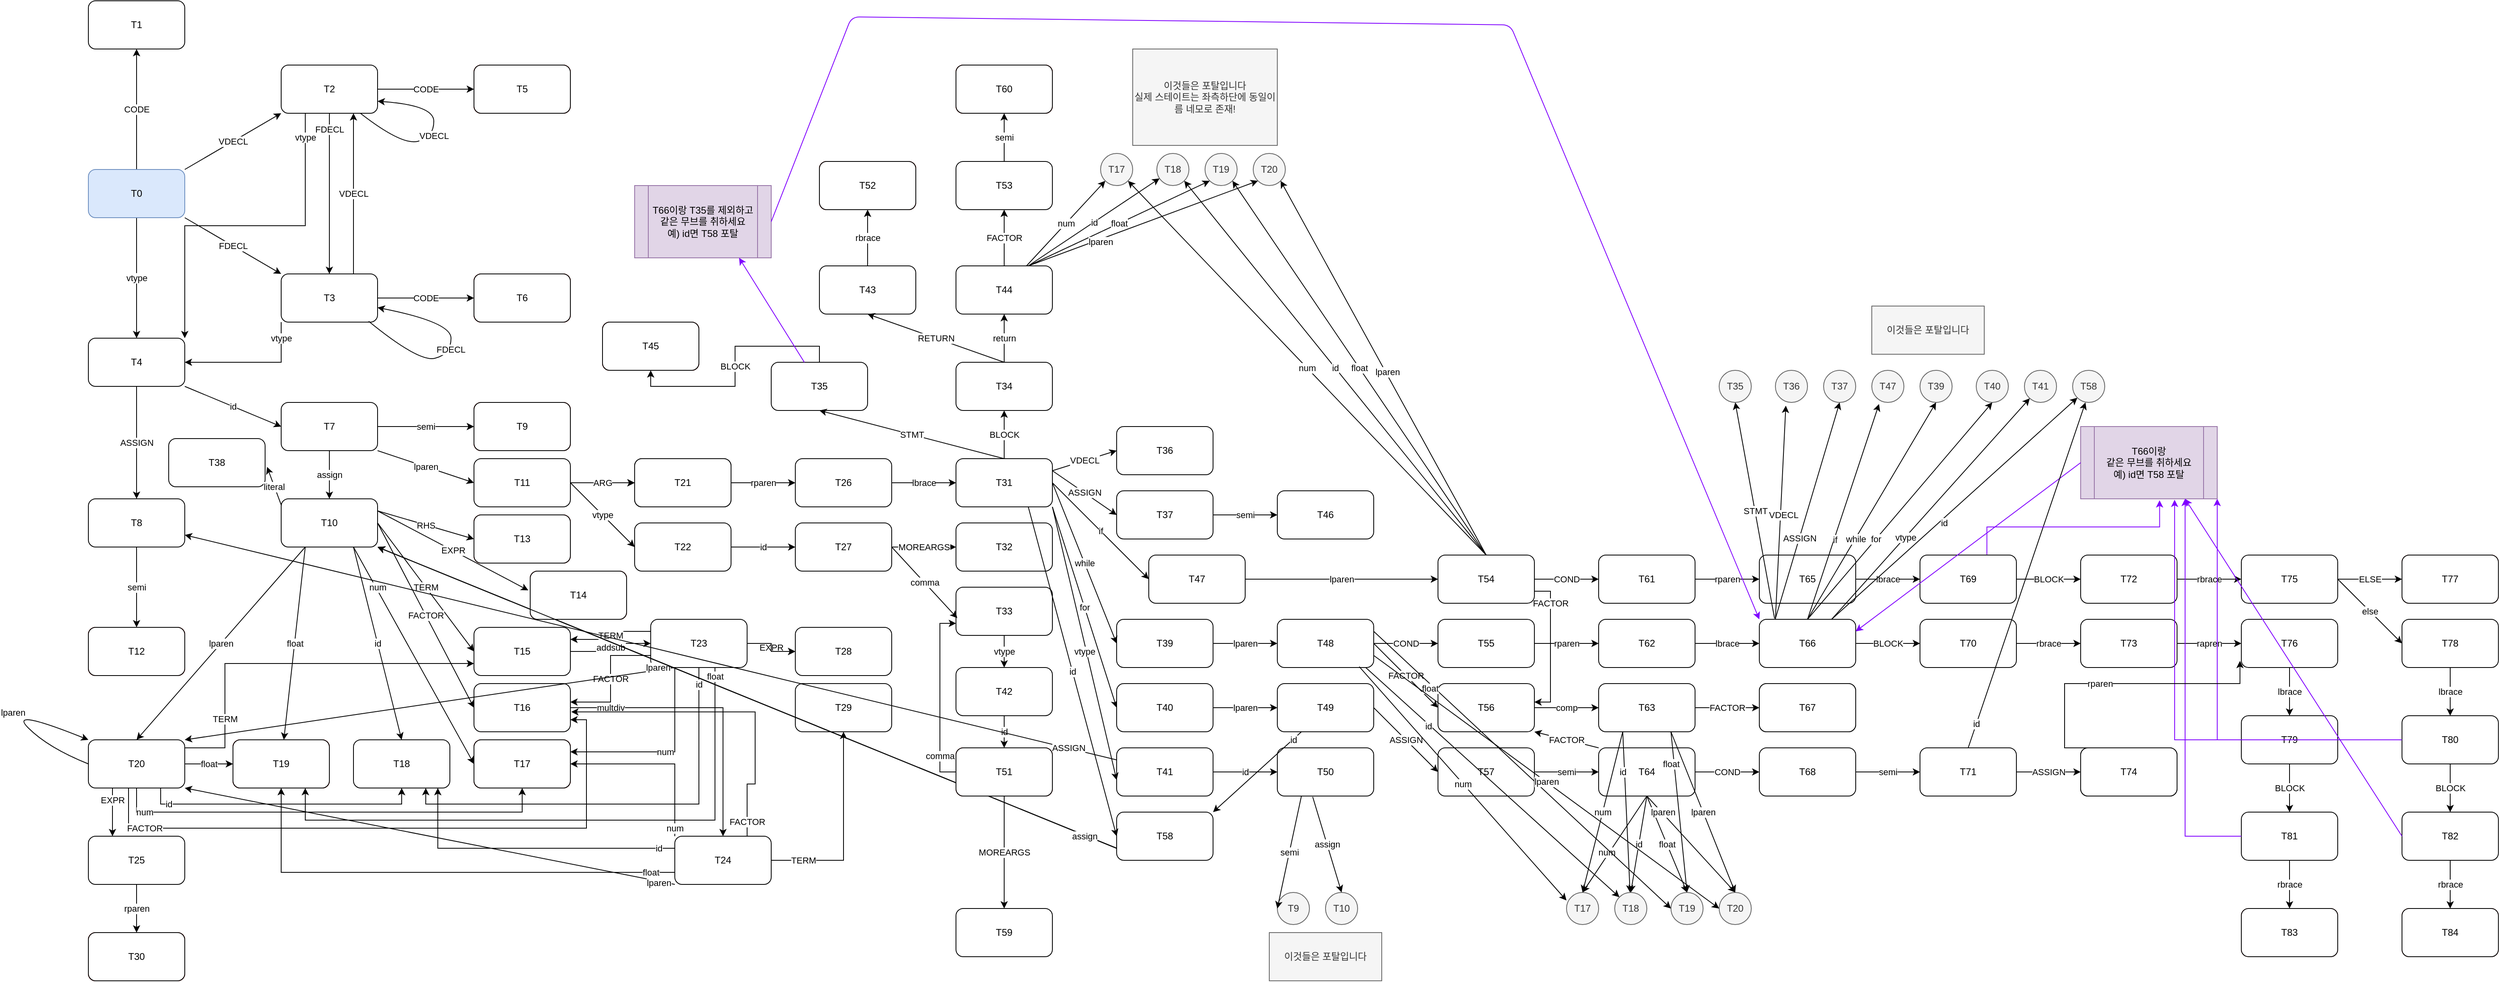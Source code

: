 <mxfile version="13.3.0" type="device"><diagram id="j3kIV3QN6qWJ6wSXqmoQ" name="Page-1"><mxGraphModel dx="1422" dy="713" grid="1" gridSize="10" guides="1" tooltips="1" connect="1" arrows="1" fold="1" page="1" pageScale="1" pageWidth="14000" pageHeight="9000" math="0" shadow="0"><root><mxCell id="0"/><mxCell id="1" parent="0"/><mxCell id="QNceWwMKnaIRZZqCx4bt-3" value="CODE" style="edgeStyle=orthogonalEdgeStyle;rounded=0;orthogonalLoop=1;jettySize=auto;html=1;exitX=0.5;exitY=0;exitDx=0;exitDy=0;entryX=0.5;entryY=1;entryDx=0;entryDy=0;" parent="1" source="QNceWwMKnaIRZZqCx4bt-1" target="QNceWwMKnaIRZZqCx4bt-2" edge="1"><mxGeometry relative="1" as="geometry"><Array as="points"><mxPoint x="260" y="730"/><mxPoint x="260" y="730"/></Array></mxGeometry></mxCell><mxCell id="QNceWwMKnaIRZZqCx4bt-7" value="vtype" style="edgeStyle=orthogonalEdgeStyle;rounded=0;orthogonalLoop=1;jettySize=auto;html=1;exitX=0.5;exitY=1;exitDx=0;exitDy=0;" parent="1" source="QNceWwMKnaIRZZqCx4bt-1" target="QNceWwMKnaIRZZqCx4bt-6" edge="1"><mxGeometry relative="1" as="geometry"/></mxCell><mxCell id="QNceWwMKnaIRZZqCx4bt-1" value="T0" style="rounded=1;whiteSpace=wrap;html=1;fillColor=#dae8fc;strokeColor=#6c8ebf;" parent="1" vertex="1"><mxGeometry x="200" y="870" width="120" height="60" as="geometry"/></mxCell><mxCell id="QNceWwMKnaIRZZqCx4bt-2" value="T1" style="rounded=1;whiteSpace=wrap;html=1;" parent="1" vertex="1"><mxGeometry x="200" y="660" width="120" height="60" as="geometry"/></mxCell><mxCell id="QNceWwMKnaIRZZqCx4bt-12" value="CODE" style="edgeStyle=orthogonalEdgeStyle;rounded=0;orthogonalLoop=1;jettySize=auto;html=1;exitX=1;exitY=0.5;exitDx=0;exitDy=0;" parent="1" source="QNceWwMKnaIRZZqCx4bt-4" target="QNceWwMKnaIRZZqCx4bt-11" edge="1"><mxGeometry relative="1" as="geometry"/></mxCell><mxCell id="c42w8anQRhCB9CN3nXUG-3" value="FDECL" style="edgeStyle=orthogonalEdgeStyle;rounded=0;orthogonalLoop=1;jettySize=auto;html=1;exitX=0.5;exitY=1;exitDx=0;exitDy=0;" parent="1" source="QNceWwMKnaIRZZqCx4bt-4" target="QNceWwMKnaIRZZqCx4bt-5" edge="1"><mxGeometry x="-0.8" relative="1" as="geometry"><mxPoint as="offset"/></mxGeometry></mxCell><mxCell id="c42w8anQRhCB9CN3nXUG-4" value="vtype" style="edgeStyle=orthogonalEdgeStyle;rounded=0;orthogonalLoop=1;jettySize=auto;html=1;exitX=0.25;exitY=1;exitDx=0;exitDy=0;entryX=1;entryY=0;entryDx=0;entryDy=0;" parent="1" source="QNceWwMKnaIRZZqCx4bt-4" target="QNceWwMKnaIRZZqCx4bt-6" edge="1"><mxGeometry x="-0.861" relative="1" as="geometry"><mxPoint as="offset"/></mxGeometry></mxCell><mxCell id="QNceWwMKnaIRZZqCx4bt-4" value="T2" style="rounded=1;whiteSpace=wrap;html=1;" parent="1" vertex="1"><mxGeometry x="440" y="740" width="120" height="60" as="geometry"/></mxCell><mxCell id="c42w8anQRhCB9CN3nXUG-5" value="VDECL" style="edgeStyle=orthogonalEdgeStyle;rounded=0;orthogonalLoop=1;jettySize=auto;html=1;exitX=0.75;exitY=0;exitDx=0;exitDy=0;entryX=0.75;entryY=1;entryDx=0;entryDy=0;" parent="1" source="QNceWwMKnaIRZZqCx4bt-5" target="QNceWwMKnaIRZZqCx4bt-4" edge="1"><mxGeometry relative="1" as="geometry"/></mxCell><mxCell id="c42w8anQRhCB9CN3nXUG-6" value="vtype" style="edgeStyle=orthogonalEdgeStyle;rounded=0;orthogonalLoop=1;jettySize=auto;html=1;exitX=0;exitY=1;exitDx=0;exitDy=0;entryX=1;entryY=0.5;entryDx=0;entryDy=0;" parent="1" source="QNceWwMKnaIRZZqCx4bt-5" target="QNceWwMKnaIRZZqCx4bt-6" edge="1"><mxGeometry x="-0.765" relative="1" as="geometry"><mxPoint as="offset"/></mxGeometry></mxCell><mxCell id="QNceWwMKnaIRZZqCx4bt-5" value="T3" style="rounded=1;whiteSpace=wrap;html=1;" parent="1" vertex="1"><mxGeometry x="440" y="1000" width="120" height="60" as="geometry"/></mxCell><mxCell id="QNceWwMKnaIRZZqCx4bt-19" value="ASSIGN" style="edgeStyle=orthogonalEdgeStyle;rounded=0;orthogonalLoop=1;jettySize=auto;html=1;exitX=0.5;exitY=1;exitDx=0;exitDy=0;entryX=0.5;entryY=0;entryDx=0;entryDy=0;" parent="1" source="QNceWwMKnaIRZZqCx4bt-6" target="QNceWwMKnaIRZZqCx4bt-18" edge="1"><mxGeometry relative="1" as="geometry"/></mxCell><mxCell id="QNceWwMKnaIRZZqCx4bt-6" value="T4" style="rounded=1;whiteSpace=wrap;html=1;" parent="1" vertex="1"><mxGeometry x="200" y="1080" width="120" height="60" as="geometry"/></mxCell><mxCell id="QNceWwMKnaIRZZqCx4bt-9" value="VDECL" style="endArrow=classic;html=1;exitX=1;exitY=0;exitDx=0;exitDy=0;entryX=0;entryY=1;entryDx=0;entryDy=0;" parent="1" source="QNceWwMKnaIRZZqCx4bt-1" target="QNceWwMKnaIRZZqCx4bt-4" edge="1"><mxGeometry width="50" height="50" relative="1" as="geometry"><mxPoint x="360" y="1000" as="sourcePoint"/><mxPoint x="410" y="950" as="targetPoint"/></mxGeometry></mxCell><mxCell id="QNceWwMKnaIRZZqCx4bt-10" value="FDECL" style="endArrow=classic;html=1;exitX=1;exitY=1;exitDx=0;exitDy=0;entryX=0;entryY=0;entryDx=0;entryDy=0;" parent="1" source="QNceWwMKnaIRZZqCx4bt-1" target="QNceWwMKnaIRZZqCx4bt-5" edge="1"><mxGeometry width="50" height="50" relative="1" as="geometry"><mxPoint x="330" y="890" as="sourcePoint"/><mxPoint x="450" y="810" as="targetPoint"/></mxGeometry></mxCell><mxCell id="QNceWwMKnaIRZZqCx4bt-11" value="T5" style="rounded=1;whiteSpace=wrap;html=1;fillColor=#f8cecc;strokeColor=#b85450;" parent="1" vertex="1"><mxGeometry x="680" y="740" width="120" height="60" as="geometry"/></mxCell><mxCell id="QNceWwMKnaIRZZqCx4bt-13" value="T6" style="rounded=1;whiteSpace=wrap;html=1;fillColor=#f8cecc;strokeColor=#b85450;" parent="1" vertex="1"><mxGeometry x="680" y="1000" width="120" height="60" as="geometry"/></mxCell><mxCell id="QNceWwMKnaIRZZqCx4bt-14" value="CODE" style="edgeStyle=orthogonalEdgeStyle;rounded=0;orthogonalLoop=1;jettySize=auto;html=1;exitX=1;exitY=0.5;exitDx=0;exitDy=0;entryX=0;entryY=0.5;entryDx=0;entryDy=0;" parent="1" source="QNceWwMKnaIRZZqCx4bt-5" target="QNceWwMKnaIRZZqCx4bt-13" edge="1"><mxGeometry relative="1" as="geometry"><mxPoint x="590" y="1029.66" as="sourcePoint"/><mxPoint x="710" y="1029.66" as="targetPoint"/></mxGeometry></mxCell><mxCell id="QNceWwMKnaIRZZqCx4bt-21" value="semi" style="edgeStyle=orthogonalEdgeStyle;rounded=0;orthogonalLoop=1;jettySize=auto;html=1;exitX=1;exitY=0.5;exitDx=0;exitDy=0;entryX=0;entryY=0.5;entryDx=0;entryDy=0;" parent="1" source="QNceWwMKnaIRZZqCx4bt-15" target="QNceWwMKnaIRZZqCx4bt-20" edge="1"><mxGeometry relative="1" as="geometry"/></mxCell><mxCell id="QNceWwMKnaIRZZqCx4bt-23" value="assign" style="edgeStyle=orthogonalEdgeStyle;rounded=0;orthogonalLoop=1;jettySize=auto;html=1;exitX=0.5;exitY=1;exitDx=0;exitDy=0;entryX=0.5;entryY=0;entryDx=0;entryDy=0;" parent="1" source="QNceWwMKnaIRZZqCx4bt-15" target="QNceWwMKnaIRZZqCx4bt-22" edge="1"><mxGeometry relative="1" as="geometry"/></mxCell><mxCell id="QNceWwMKnaIRZZqCx4bt-15" value="T7" style="rounded=1;whiteSpace=wrap;html=1;" parent="1" vertex="1"><mxGeometry x="440" y="1160" width="120" height="60" as="geometry"/></mxCell><mxCell id="QNceWwMKnaIRZZqCx4bt-17" value="id" style="endArrow=classic;html=1;exitX=1;exitY=1;exitDx=0;exitDy=0;entryX=0;entryY=0.5;entryDx=0;entryDy=0;" parent="1" source="QNceWwMKnaIRZZqCx4bt-6" target="QNceWwMKnaIRZZqCx4bt-15" edge="1"><mxGeometry width="50" height="50" relative="1" as="geometry"><mxPoint x="550" y="1230.0" as="sourcePoint"/><mxPoint x="600" y="1180" as="targetPoint"/></mxGeometry></mxCell><mxCell id="QNceWwMKnaIRZZqCx4bt-30" value="semi" style="edgeStyle=orthogonalEdgeStyle;rounded=0;orthogonalLoop=1;jettySize=auto;html=1;exitX=0.5;exitY=1;exitDx=0;exitDy=0;entryX=0.5;entryY=0;entryDx=0;entryDy=0;" parent="1" source="QNceWwMKnaIRZZqCx4bt-18" target="QNceWwMKnaIRZZqCx4bt-28" edge="1"><mxGeometry relative="1" as="geometry"/></mxCell><mxCell id="QNceWwMKnaIRZZqCx4bt-18" value="T8" style="rounded=1;whiteSpace=wrap;html=1;" parent="1" vertex="1"><mxGeometry x="200" y="1280" width="120" height="60" as="geometry"/></mxCell><mxCell id="QNceWwMKnaIRZZqCx4bt-20" value="T9" style="rounded=1;whiteSpace=wrap;html=1;fillColor=#f8cecc;strokeColor=#b85450;" parent="1" vertex="1"><mxGeometry x="680" y="1160" width="120" height="60" as="geometry"/></mxCell><mxCell id="QNceWwMKnaIRZZqCx4bt-22" value="T10" style="rounded=1;whiteSpace=wrap;html=1;" parent="1" vertex="1"><mxGeometry x="440" y="1280" width="120" height="60" as="geometry"/></mxCell><mxCell id="QNceWwMKnaIRZZqCx4bt-55" value="" style="edgeStyle=orthogonalEdgeStyle;rounded=0;orthogonalLoop=1;jettySize=auto;html=1;" parent="1" source="QNceWwMKnaIRZZqCx4bt-24" target="QNceWwMKnaIRZZqCx4bt-54" edge="1"><mxGeometry relative="1" as="geometry"/></mxCell><mxCell id="QNceWwMKnaIRZZqCx4bt-24" value="T11" style="rounded=1;whiteSpace=wrap;html=1;" parent="1" vertex="1"><mxGeometry x="680" y="1230" width="120" height="60" as="geometry"/></mxCell><mxCell id="QNceWwMKnaIRZZqCx4bt-54" value="T11" style="rounded=1;whiteSpace=wrap;html=1;" parent="1" vertex="1"><mxGeometry x="880" y="1230" width="120" height="60" as="geometry"/></mxCell><mxCell id="QNceWwMKnaIRZZqCx4bt-26" value="lparen" style="endArrow=classic;html=1;exitX=1;exitY=1;exitDx=0;exitDy=0;entryX=0;entryY=0.5;entryDx=0;entryDy=0;" parent="1" source="QNceWwMKnaIRZZqCx4bt-15" target="QNceWwMKnaIRZZqCx4bt-24" edge="1"><mxGeometry width="50" height="50" relative="1" as="geometry"><mxPoint x="540" y="1220" as="sourcePoint"/><mxPoint x="590" y="1170" as="targetPoint"/></mxGeometry></mxCell><mxCell id="QNceWwMKnaIRZZqCx4bt-28" value="T12" style="rounded=1;whiteSpace=wrap;html=1;fillColor=#f8cecc;strokeColor=#b85450;" parent="1" vertex="1"><mxGeometry x="200" y="1440" width="120" height="60" as="geometry"/></mxCell><mxCell id="QNceWwMKnaIRZZqCx4bt-31" value="T18" style="rounded=1;whiteSpace=wrap;html=1;" parent="1" vertex="1"><mxGeometry x="530" y="1580" width="120" height="60" as="geometry"/></mxCell><mxCell id="QNceWwMKnaIRZZqCx4bt-33" value="T14" style="rounded=1;whiteSpace=wrap;html=1;fillColor=#f8cecc;strokeColor=#b85450;" parent="1" vertex="1"><mxGeometry x="750" y="1370" width="120" height="60" as="geometry"/></mxCell><mxCell id="QNceWwMKnaIRZZqCx4bt-34" value="EXPR" style="endArrow=classic;html=1;exitX=1;exitY=0.25;exitDx=0;exitDy=0;entryX=-0.02;entryY=0.398;entryDx=0;entryDy=0;entryPerimeter=0;" parent="1" source="QNceWwMKnaIRZZqCx4bt-22" target="QNceWwMKnaIRZZqCx4bt-33" edge="1"><mxGeometry width="50" height="50" relative="1" as="geometry"><mxPoint x="540" y="1360" as="sourcePoint"/><mxPoint x="590" y="1310" as="targetPoint"/></mxGeometry></mxCell><mxCell id="QNceWwMKnaIRZZqCx4bt-58" value="addsub" style="edgeStyle=orthogonalEdgeStyle;rounded=0;orthogonalLoop=1;jettySize=auto;html=1;exitX=1;exitY=0.5;exitDx=0;exitDy=0;" parent="1" source="QNceWwMKnaIRZZqCx4bt-35" target="QNceWwMKnaIRZZqCx4bt-57" edge="1"><mxGeometry relative="1" as="geometry"/></mxCell><mxCell id="QNceWwMKnaIRZZqCx4bt-35" value="T15" style="rounded=1;whiteSpace=wrap;html=1;" parent="1" vertex="1"><mxGeometry x="680" y="1440" width="120" height="60" as="geometry"/></mxCell><mxCell id="QNceWwMKnaIRZZqCx4bt-36" value="TERM" style="endArrow=classic;html=1;exitX=1;exitY=0.5;exitDx=0;exitDy=0;entryX=0;entryY=0.5;entryDx=0;entryDy=0;" parent="1" source="QNceWwMKnaIRZZqCx4bt-22" target="QNceWwMKnaIRZZqCx4bt-35" edge="1"><mxGeometry width="50" height="50" relative="1" as="geometry"><mxPoint x="540" y="1500" as="sourcePoint"/><mxPoint x="590" y="1450" as="targetPoint"/></mxGeometry></mxCell><mxCell id="QNceWwMKnaIRZZqCx4bt-60" value="multdiv" style="edgeStyle=orthogonalEdgeStyle;rounded=0;orthogonalLoop=1;jettySize=auto;html=1;exitX=1;exitY=0.5;exitDx=0;exitDy=0;" parent="1" source="QNceWwMKnaIRZZqCx4bt-37" target="QNceWwMKnaIRZZqCx4bt-59" edge="1"><mxGeometry x="-0.714" relative="1" as="geometry"><mxPoint as="offset"/></mxGeometry></mxCell><mxCell id="QNceWwMKnaIRZZqCx4bt-37" value="T16" style="rounded=1;whiteSpace=wrap;html=1;" parent="1" vertex="1"><mxGeometry x="680" y="1510" width="120" height="60" as="geometry"/></mxCell><mxCell id="QNceWwMKnaIRZZqCx4bt-38" value="FACTOR" style="endArrow=classic;html=1;exitX=1;exitY=0.5;exitDx=0;exitDy=0;entryX=0;entryY=0.5;entryDx=0;entryDy=0;" parent="1" source="QNceWwMKnaIRZZqCx4bt-22" target="QNceWwMKnaIRZZqCx4bt-37" edge="1"><mxGeometry width="50" height="50" relative="1" as="geometry"><mxPoint x="540" y="1560" as="sourcePoint"/><mxPoint x="590" y="1510" as="targetPoint"/></mxGeometry></mxCell><mxCell id="QNceWwMKnaIRZZqCx4bt-40" value="T17" style="rounded=1;whiteSpace=wrap;html=1;fillColor=#f8cecc;strokeColor=#b85450;" parent="1" vertex="1"><mxGeometry x="680" y="1580" width="120" height="60" as="geometry"/></mxCell><mxCell id="QNceWwMKnaIRZZqCx4bt-41" value="num" style="endArrow=classic;html=1;exitX=0.75;exitY=1;exitDx=0;exitDy=0;entryX=0;entryY=0.5;entryDx=0;entryDy=0;" parent="1" source="QNceWwMKnaIRZZqCx4bt-22" target="QNceWwMKnaIRZZqCx4bt-40" edge="1"><mxGeometry x="-0.623" y="2" width="50" height="50" relative="1" as="geometry"><mxPoint x="540" y="1430" as="sourcePoint"/><mxPoint x="590" y="1380" as="targetPoint"/><mxPoint as="offset"/></mxGeometry></mxCell><mxCell id="QNceWwMKnaIRZZqCx4bt-42" value="T13" style="rounded=1;whiteSpace=wrap;html=1;fillColor=#f8cecc;strokeColor=#b85450;" parent="1" vertex="1"><mxGeometry x="680" y="1300" width="120" height="60" as="geometry"/></mxCell><mxCell id="QNceWwMKnaIRZZqCx4bt-45" value="RHS" style="endArrow=classic;html=1;exitX=1;exitY=0.25;exitDx=0;exitDy=0;entryX=0;entryY=0.5;entryDx=0;entryDy=0;" parent="1" source="QNceWwMKnaIRZZqCx4bt-22" target="QNceWwMKnaIRZZqCx4bt-42" edge="1"><mxGeometry width="50" height="50" relative="1" as="geometry"><mxPoint x="570" y="1305.0" as="sourcePoint"/><mxPoint x="687.6" y="1413.88" as="targetPoint"/></mxGeometry></mxCell><mxCell id="QNceWwMKnaIRZZqCx4bt-46" value="id" style="endArrow=classic;html=1;exitX=0.75;exitY=1;exitDx=0;exitDy=0;entryX=0.5;entryY=0;entryDx=0;entryDy=0;" parent="1" source="QNceWwMKnaIRZZqCx4bt-22" target="QNceWwMKnaIRZZqCx4bt-31" edge="1"><mxGeometry width="50" height="50" relative="1" as="geometry"><mxPoint x="540" y="1500" as="sourcePoint"/><mxPoint x="590" y="1450" as="targetPoint"/></mxGeometry></mxCell><mxCell id="QNceWwMKnaIRZZqCx4bt-47" value="T19" style="rounded=1;whiteSpace=wrap;html=1;fillColor=#f8cecc;strokeColor=#b85450;" parent="1" vertex="1"><mxGeometry x="380" y="1580" width="120" height="60" as="geometry"/></mxCell><mxCell id="QNceWwMKnaIRZZqCx4bt-48" value="float" style="endArrow=classic;html=1;exitX=0.25;exitY=1;exitDx=0;exitDy=0;" parent="1" source="QNceWwMKnaIRZZqCx4bt-22" target="QNceWwMKnaIRZZqCx4bt-47" edge="1"><mxGeometry width="50" height="50" relative="1" as="geometry"><mxPoint x="540" y="1350.0" as="sourcePoint"/><mxPoint x="600" y="1590" as="targetPoint"/></mxGeometry></mxCell><mxCell id="QNceWwMKnaIRZZqCx4bt-62" value="EXPR" style="edgeStyle=orthogonalEdgeStyle;rounded=0;orthogonalLoop=1;jettySize=auto;html=1;exitX=0.5;exitY=1;exitDx=0;exitDy=0;entryX=0.25;entryY=0;entryDx=0;entryDy=0;" parent="1" source="QNceWwMKnaIRZZqCx4bt-49" target="QNceWwMKnaIRZZqCx4bt-61" edge="1"><mxGeometry relative="1" as="geometry"><Array as="points"><mxPoint x="230" y="1640"/></Array></mxGeometry></mxCell><mxCell id="c42w8anQRhCB9CN3nXUG-8" value="TERM" style="edgeStyle=orthogonalEdgeStyle;rounded=0;orthogonalLoop=1;jettySize=auto;html=1;exitX=1;exitY=0.5;exitDx=0;exitDy=0;entryX=0;entryY=0.75;entryDx=0;entryDy=0;" parent="1" source="QNceWwMKnaIRZZqCx4bt-49" target="QNceWwMKnaIRZZqCx4bt-35" edge="1"><mxGeometry x="-0.56" relative="1" as="geometry"><Array as="points"><mxPoint x="320" y="1590"/><mxPoint x="370" y="1590"/><mxPoint x="370" y="1485"/></Array><mxPoint as="offset"/></mxGeometry></mxCell><mxCell id="c42w8anQRhCB9CN3nXUG-9" value="FACTOR" style="edgeStyle=orthogonalEdgeStyle;rounded=0;orthogonalLoop=1;jettySize=auto;html=1;exitX=0.75;exitY=1;exitDx=0;exitDy=0;entryX=1;entryY=0.75;entryDx=0;entryDy=0;" parent="1" source="QNceWwMKnaIRZZqCx4bt-49" target="QNceWwMKnaIRZZqCx4bt-37" edge="1"><mxGeometry x="-0.73" relative="1" as="geometry"><Array as="points"><mxPoint x="250" y="1640"/><mxPoint x="250" y="1690"/><mxPoint x="820" y="1690"/><mxPoint x="820" y="1555"/></Array><mxPoint as="offset"/></mxGeometry></mxCell><mxCell id="c42w8anQRhCB9CN3nXUG-10" value="float" style="edgeStyle=orthogonalEdgeStyle;rounded=0;orthogonalLoop=1;jettySize=auto;html=1;exitX=1;exitY=0.5;exitDx=0;exitDy=0;entryX=0;entryY=0.5;entryDx=0;entryDy=0;" parent="1" source="QNceWwMKnaIRZZqCx4bt-49" target="QNceWwMKnaIRZZqCx4bt-47" edge="1"><mxGeometry relative="1" as="geometry"><Array as="points"><mxPoint x="350" y="1610"/><mxPoint x="350" y="1610"/></Array></mxGeometry></mxCell><mxCell id="c42w8anQRhCB9CN3nXUG-11" value="num" style="edgeStyle=orthogonalEdgeStyle;rounded=0;orthogonalLoop=1;jettySize=auto;html=1;exitX=0.5;exitY=1;exitDx=0;exitDy=0;entryX=0.5;entryY=1;entryDx=0;entryDy=0;" parent="1" source="QNceWwMKnaIRZZqCx4bt-49" target="QNceWwMKnaIRZZqCx4bt-40" edge="1"><mxGeometry x="-0.889" y="10" relative="1" as="geometry"><Array as="points"><mxPoint x="260" y="1670"/><mxPoint x="740" y="1670"/></Array><mxPoint x="10" y="10" as="offset"/></mxGeometry></mxCell><mxCell id="c42w8anQRhCB9CN3nXUG-12" value="id" style="edgeStyle=orthogonalEdgeStyle;rounded=0;orthogonalLoop=1;jettySize=auto;html=1;exitX=0.75;exitY=1;exitDx=0;exitDy=0;entryX=0.5;entryY=1;entryDx=0;entryDy=0;" parent="1" source="QNceWwMKnaIRZZqCx4bt-49" target="QNceWwMKnaIRZZqCx4bt-31" edge="1"><mxGeometry x="-0.882" y="10" relative="1" as="geometry"><mxPoint x="10" y="10" as="offset"/></mxGeometry></mxCell><mxCell id="QNceWwMKnaIRZZqCx4bt-49" value="T20" style="rounded=1;whiteSpace=wrap;html=1;" parent="1" vertex="1"><mxGeometry x="200" y="1580" width="120" height="60" as="geometry"/></mxCell><mxCell id="QNceWwMKnaIRZZqCx4bt-50" value="lparen" style="endArrow=classic;html=1;entryX=0.5;entryY=0;entryDx=0;entryDy=0;" parent="1" target="QNceWwMKnaIRZZqCx4bt-49" edge="1"><mxGeometry width="50" height="50" relative="1" as="geometry"><mxPoint x="470" y="1340" as="sourcePoint"/><mxPoint x="590" y="1450" as="targetPoint"/></mxGeometry></mxCell><mxCell id="QNceWwMKnaIRZZqCx4bt-65" value="rparen" style="edgeStyle=orthogonalEdgeStyle;rounded=0;orthogonalLoop=1;jettySize=auto;html=1;exitX=1;exitY=0.5;exitDx=0;exitDy=0;entryX=0;entryY=0.5;entryDx=0;entryDy=0;" parent="1" source="QNceWwMKnaIRZZqCx4bt-51" target="QNceWwMKnaIRZZqCx4bt-64" edge="1"><mxGeometry relative="1" as="geometry"/></mxCell><mxCell id="QNceWwMKnaIRZZqCx4bt-51" value="T21" style="rounded=1;whiteSpace=wrap;html=1;" parent="1" vertex="1"><mxGeometry x="880" y="1230" width="120" height="60" as="geometry"/></mxCell><mxCell id="QNceWwMKnaIRZZqCx4bt-67" value="id" style="edgeStyle=orthogonalEdgeStyle;rounded=0;orthogonalLoop=1;jettySize=auto;html=1;exitX=1;exitY=0.5;exitDx=0;exitDy=0;entryX=0;entryY=0.5;entryDx=0;entryDy=0;" parent="1" source="QNceWwMKnaIRZZqCx4bt-52" target="QNceWwMKnaIRZZqCx4bt-66" edge="1"><mxGeometry relative="1" as="geometry"/></mxCell><mxCell id="QNceWwMKnaIRZZqCx4bt-52" value="T22" style="rounded=1;whiteSpace=wrap;html=1;" parent="1" vertex="1"><mxGeometry x="880" y="1310" width="120" height="60" as="geometry"/></mxCell><mxCell id="QNceWwMKnaIRZZqCx4bt-53" value="ARG" style="endArrow=classic;html=1;exitX=1;exitY=0.5;exitDx=0;exitDy=0;entryX=0;entryY=0.5;entryDx=0;entryDy=0;" parent="1" source="QNceWwMKnaIRZZqCx4bt-24" target="QNceWwMKnaIRZZqCx4bt-51" edge="1"><mxGeometry width="50" height="50" relative="1" as="geometry"><mxPoint x="940" y="1430" as="sourcePoint"/><mxPoint x="990" y="1380" as="targetPoint"/></mxGeometry></mxCell><mxCell id="QNceWwMKnaIRZZqCx4bt-56" value="vtype" style="endArrow=classic;html=1;exitX=1;exitY=0.5;exitDx=0;exitDy=0;entryX=0;entryY=0.5;entryDx=0;entryDy=0;" parent="1" source="QNceWwMKnaIRZZqCx4bt-24" target="QNceWwMKnaIRZZqCx4bt-52" edge="1"><mxGeometry width="50" height="50" relative="1" as="geometry"><mxPoint x="940" y="1430" as="sourcePoint"/><mxPoint x="990" y="1380" as="targetPoint"/></mxGeometry></mxCell><mxCell id="QNceWwMKnaIRZZqCx4bt-69" value="EXPR" style="edgeStyle=orthogonalEdgeStyle;rounded=0;orthogonalLoop=1;jettySize=auto;html=1;exitX=1;exitY=0.5;exitDx=0;exitDy=0;" parent="1" source="QNceWwMKnaIRZZqCx4bt-57" target="QNceWwMKnaIRZZqCx4bt-68" edge="1"><mxGeometry relative="1" as="geometry"/></mxCell><mxCell id="c42w8anQRhCB9CN3nXUG-14" value="TERM" style="edgeStyle=orthogonalEdgeStyle;rounded=0;orthogonalLoop=1;jettySize=auto;html=1;exitX=0;exitY=0.25;exitDx=0;exitDy=0;entryX=1;entryY=0.25;entryDx=0;entryDy=0;" parent="1" source="QNceWwMKnaIRZZqCx4bt-57" target="QNceWwMKnaIRZZqCx4bt-35" edge="1"><mxGeometry relative="1" as="geometry"/></mxCell><mxCell id="c42w8anQRhCB9CN3nXUG-15" value="FACTOR" style="edgeStyle=orthogonalEdgeStyle;rounded=0;orthogonalLoop=1;jettySize=auto;html=1;exitX=0;exitY=0.75;exitDx=0;exitDy=0;entryX=1;entryY=0.383;entryDx=0;entryDy=0;entryPerimeter=0;" parent="1" source="QNceWwMKnaIRZZqCx4bt-57" target="QNceWwMKnaIRZZqCx4bt-37" edge="1"><mxGeometry relative="1" as="geometry"/></mxCell><mxCell id="c42w8anQRhCB9CN3nXUG-16" value="num" style="edgeStyle=orthogonalEdgeStyle;rounded=0;orthogonalLoop=1;jettySize=auto;html=1;exitX=0.25;exitY=1;exitDx=0;exitDy=0;entryX=1;entryY=0.25;entryDx=0;entryDy=0;" parent="1" source="QNceWwMKnaIRZZqCx4bt-57" target="QNceWwMKnaIRZZqCx4bt-40" edge="1"><mxGeometry relative="1" as="geometry"/></mxCell><mxCell id="c42w8anQRhCB9CN3nXUG-18" value="id" style="edgeStyle=orthogonalEdgeStyle;rounded=0;orthogonalLoop=1;jettySize=auto;html=1;exitX=0.5;exitY=1;exitDx=0;exitDy=0;entryX=0.75;entryY=1;entryDx=0;entryDy=0;" parent="1" source="QNceWwMKnaIRZZqCx4bt-57" target="QNceWwMKnaIRZZqCx4bt-31" edge="1"><mxGeometry x="-0.922" relative="1" as="geometry"><mxPoint as="offset"/></mxGeometry></mxCell><mxCell id="c42w8anQRhCB9CN3nXUG-19" value="float" style="edgeStyle=orthogonalEdgeStyle;rounded=0;orthogonalLoop=1;jettySize=auto;html=1;exitX=0.75;exitY=1;exitDx=0;exitDy=0;entryX=0.75;entryY=1;entryDx=0;entryDy=0;" parent="1" source="QNceWwMKnaIRZZqCx4bt-57" target="QNceWwMKnaIRZZqCx4bt-47" edge="1"><mxGeometry x="-0.945" relative="1" as="geometry"><Array as="points"><mxPoint x="980" y="1680"/><mxPoint x="470" y="1680"/></Array><mxPoint as="offset"/></mxGeometry></mxCell><mxCell id="rrKa0zeYKnTzrUeyY6Ml-3" value="" style="edgeStyle=orthogonalEdgeStyle;rounded=0;orthogonalLoop=1;jettySize=auto;html=1;" parent="1" source="QNceWwMKnaIRZZqCx4bt-57" target="QNceWwMKnaIRZZqCx4bt-68" edge="1"><mxGeometry relative="1" as="geometry"/></mxCell><mxCell id="QNceWwMKnaIRZZqCx4bt-57" value="T23" style="rounded=1;whiteSpace=wrap;html=1;" parent="1" vertex="1"><mxGeometry x="900" y="1430" width="120" height="60" as="geometry"/></mxCell><mxCell id="QNceWwMKnaIRZZqCx4bt-71" value="TERM" style="edgeStyle=orthogonalEdgeStyle;rounded=0;orthogonalLoop=1;jettySize=auto;html=1;exitX=1;exitY=0.5;exitDx=0;exitDy=0;entryX=0.5;entryY=1;entryDx=0;entryDy=0;" parent="1" source="QNceWwMKnaIRZZqCx4bt-59" target="QNceWwMKnaIRZZqCx4bt-70" edge="1"><mxGeometry x="-0.68" relative="1" as="geometry"><Array as="points"><mxPoint x="1140" y="1730"/></Array><mxPoint as="offset"/></mxGeometry></mxCell><mxCell id="c42w8anQRhCB9CN3nXUG-22" value="num" style="edgeStyle=orthogonalEdgeStyle;rounded=0;orthogonalLoop=1;jettySize=auto;html=1;exitX=0;exitY=0;exitDx=0;exitDy=0;entryX=1;entryY=0.5;entryDx=0;entryDy=0;" parent="1" source="QNceWwMKnaIRZZqCx4bt-59" target="QNceWwMKnaIRZZqCx4bt-40" edge="1"><mxGeometry x="-0.909" relative="1" as="geometry"><mxPoint as="offset"/></mxGeometry></mxCell><mxCell id="c42w8anQRhCB9CN3nXUG-23" value="id" style="edgeStyle=orthogonalEdgeStyle;rounded=0;orthogonalLoop=1;jettySize=auto;html=1;exitX=0;exitY=0.25;exitDx=0;exitDy=0;entryX=0.875;entryY=1;entryDx=0;entryDy=0;entryPerimeter=0;" parent="1" source="QNceWwMKnaIRZZqCx4bt-59" target="QNceWwMKnaIRZZqCx4bt-31" edge="1"><mxGeometry x="-0.892" relative="1" as="geometry"><Array as="points"><mxPoint x="635" y="1715"/></Array><mxPoint as="offset"/></mxGeometry></mxCell><mxCell id="c42w8anQRhCB9CN3nXUG-24" value="float" style="edgeStyle=orthogonalEdgeStyle;rounded=0;orthogonalLoop=1;jettySize=auto;html=1;exitX=0;exitY=0.75;exitDx=0;exitDy=0;entryX=0.5;entryY=1;entryDx=0;entryDy=0;" parent="1" source="QNceWwMKnaIRZZqCx4bt-59" target="QNceWwMKnaIRZZqCx4bt-47" edge="1"><mxGeometry x="-0.899" relative="1" as="geometry"><mxPoint as="offset"/></mxGeometry></mxCell><mxCell id="QNceWwMKnaIRZZqCx4bt-59" value="T24" style="rounded=1;whiteSpace=wrap;html=1;" parent="1" vertex="1"><mxGeometry x="930" y="1700" width="120" height="60" as="geometry"/></mxCell><mxCell id="QNceWwMKnaIRZZqCx4bt-73" value="rparen" style="edgeStyle=orthogonalEdgeStyle;rounded=0;orthogonalLoop=1;jettySize=auto;html=1;exitX=0.5;exitY=1;exitDx=0;exitDy=0;" parent="1" source="QNceWwMKnaIRZZqCx4bt-61" target="QNceWwMKnaIRZZqCx4bt-72" edge="1"><mxGeometry relative="1" as="geometry"/></mxCell><mxCell id="QNceWwMKnaIRZZqCx4bt-61" value="T25" style="rounded=1;whiteSpace=wrap;html=1;" parent="1" vertex="1"><mxGeometry x="200" y="1700" width="120" height="60" as="geometry"/></mxCell><mxCell id="QNceWwMKnaIRZZqCx4bt-76" value="lbrace" style="edgeStyle=orthogonalEdgeStyle;rounded=0;orthogonalLoop=1;jettySize=auto;html=1;exitX=1;exitY=0.5;exitDx=0;exitDy=0;" parent="1" source="QNceWwMKnaIRZZqCx4bt-64" target="QNceWwMKnaIRZZqCx4bt-75" edge="1"><mxGeometry relative="1" as="geometry"/></mxCell><mxCell id="QNceWwMKnaIRZZqCx4bt-64" value="T26" style="rounded=1;whiteSpace=wrap;html=1;" parent="1" vertex="1"><mxGeometry x="1080" y="1230" width="120" height="60" as="geometry"/></mxCell><mxCell id="QNceWwMKnaIRZZqCx4bt-78" value="MOREARGS" style="edgeStyle=orthogonalEdgeStyle;rounded=0;orthogonalLoop=1;jettySize=auto;html=1;exitX=1;exitY=0.5;exitDx=0;exitDy=0;entryX=0;entryY=0.5;entryDx=0;entryDy=0;" parent="1" source="QNceWwMKnaIRZZqCx4bt-66" target="QNceWwMKnaIRZZqCx4bt-77" edge="1"><mxGeometry relative="1" as="geometry"/></mxCell><mxCell id="QNceWwMKnaIRZZqCx4bt-66" value="T27" style="rounded=1;whiteSpace=wrap;html=1;" parent="1" vertex="1"><mxGeometry x="1080" y="1310" width="120" height="60" as="geometry"/></mxCell><mxCell id="QNceWwMKnaIRZZqCx4bt-68" value="T28" style="rounded=1;whiteSpace=wrap;html=1;" parent="1" vertex="1"><mxGeometry x="1080" y="1440" width="120" height="60" as="geometry"/></mxCell><mxCell id="QNceWwMKnaIRZZqCx4bt-70" value="T29" style="rounded=1;whiteSpace=wrap;html=1;" parent="1" vertex="1"><mxGeometry x="1080" y="1510" width="120" height="60" as="geometry"/></mxCell><mxCell id="QNceWwMKnaIRZZqCx4bt-72" value="T30" style="rounded=1;whiteSpace=wrap;html=1;fillColor=#f8cecc;strokeColor=#b85450;" parent="1" vertex="1"><mxGeometry x="200" y="1820" width="120" height="60" as="geometry"/></mxCell><mxCell id="QNceWwMKnaIRZZqCx4bt-82" value="BLOCK" style="edgeStyle=orthogonalEdgeStyle;rounded=0;orthogonalLoop=1;jettySize=auto;html=1;exitX=0.5;exitY=0;exitDx=0;exitDy=0;entryX=0.5;entryY=1;entryDx=0;entryDy=0;" parent="1" source="QNceWwMKnaIRZZqCx4bt-75" target="QNceWwMKnaIRZZqCx4bt-81" edge="1"><mxGeometry relative="1" as="geometry"/></mxCell><mxCell id="QNceWwMKnaIRZZqCx4bt-75" value="T31" style="rounded=1;whiteSpace=wrap;html=1;" parent="1" vertex="1"><mxGeometry x="1280" y="1230" width="120" height="60" as="geometry"/></mxCell><mxCell id="QNceWwMKnaIRZZqCx4bt-77" value="T32" style="rounded=1;whiteSpace=wrap;html=1;" parent="1" vertex="1"><mxGeometry x="1280" y="1310" width="120" height="60" as="geometry"/></mxCell><mxCell id="QNceWwMKnaIRZZqCx4bt-99" value="vtype" style="edgeStyle=orthogonalEdgeStyle;rounded=0;orthogonalLoop=1;jettySize=auto;html=1;exitX=0.5;exitY=1;exitDx=0;exitDy=0;entryX=0.5;entryY=0;entryDx=0;entryDy=0;" parent="1" source="QNceWwMKnaIRZZqCx4bt-79" target="QNceWwMKnaIRZZqCx4bt-98" edge="1"><mxGeometry relative="1" as="geometry"/></mxCell><mxCell id="QNceWwMKnaIRZZqCx4bt-79" value="T33" style="rounded=1;whiteSpace=wrap;html=1;" parent="1" vertex="1"><mxGeometry x="1280" y="1390" width="120" height="60" as="geometry"/></mxCell><mxCell id="QNceWwMKnaIRZZqCx4bt-80" value="comma" style="endArrow=classic;html=1;exitX=1;exitY=0.5;exitDx=0;exitDy=0;entryX=0.014;entryY=0.642;entryDx=0;entryDy=0;entryPerimeter=0;" parent="1" source="QNceWwMKnaIRZZqCx4bt-66" target="QNceWwMKnaIRZZqCx4bt-79" edge="1"><mxGeometry width="50" height="50" relative="1" as="geometry"><mxPoint x="1390" y="1450" as="sourcePoint"/><mxPoint x="1440" y="1400" as="targetPoint"/></mxGeometry></mxCell><mxCell id="QNceWwMKnaIRZZqCx4bt-101" value="return" style="edgeStyle=orthogonalEdgeStyle;rounded=0;orthogonalLoop=1;jettySize=auto;html=1;exitX=0.5;exitY=0;exitDx=0;exitDy=0;entryX=0.5;entryY=1;entryDx=0;entryDy=0;" parent="1" source="QNceWwMKnaIRZZqCx4bt-81" target="QNceWwMKnaIRZZqCx4bt-100" edge="1"><mxGeometry relative="1" as="geometry"/></mxCell><mxCell id="QNceWwMKnaIRZZqCx4bt-81" value="T34" style="rounded=1;whiteSpace=wrap;html=1;" parent="1" vertex="1"><mxGeometry x="1280" y="1110" width="120" height="60" as="geometry"/></mxCell><mxCell id="QNceWwMKnaIRZZqCx4bt-103" value="BLOCK" style="edgeStyle=orthogonalEdgeStyle;rounded=0;orthogonalLoop=1;jettySize=auto;html=1;exitX=0.5;exitY=0;exitDx=0;exitDy=0;entryX=0.5;entryY=1;entryDx=0;entryDy=0;" parent="1" source="QNceWwMKnaIRZZqCx4bt-83" target="QNceWwMKnaIRZZqCx4bt-102" edge="1"><mxGeometry relative="1" as="geometry"/></mxCell><mxCell id="QNceWwMKnaIRZZqCx4bt-83" value="T35" style="rounded=1;whiteSpace=wrap;html=1;" parent="1" vertex="1"><mxGeometry x="1050" y="1110" width="120" height="60" as="geometry"/></mxCell><mxCell id="QNceWwMKnaIRZZqCx4bt-84" value="STMT" style="endArrow=classic;html=1;exitX=0.5;exitY=0;exitDx=0;exitDy=0;entryX=0.5;entryY=1;entryDx=0;entryDy=0;" parent="1" source="QNceWwMKnaIRZZqCx4bt-75" target="QNceWwMKnaIRZZqCx4bt-83" edge="1"><mxGeometry width="50" height="50" relative="1" as="geometry"><mxPoint x="1460" y="1200" as="sourcePoint"/><mxPoint x="1510" y="1150" as="targetPoint"/></mxGeometry></mxCell><mxCell id="QNceWwMKnaIRZZqCx4bt-85" value="T36" style="rounded=1;whiteSpace=wrap;html=1;" parent="1" vertex="1"><mxGeometry x="1480" y="1190" width="120" height="60" as="geometry"/></mxCell><mxCell id="QNceWwMKnaIRZZqCx4bt-105" value="semi" style="edgeStyle=orthogonalEdgeStyle;rounded=0;orthogonalLoop=1;jettySize=auto;html=1;exitX=1;exitY=0.5;exitDx=0;exitDy=0;entryX=0;entryY=0.5;entryDx=0;entryDy=0;" parent="1" source="QNceWwMKnaIRZZqCx4bt-87" target="QNceWwMKnaIRZZqCx4bt-104" edge="1"><mxGeometry relative="1" as="geometry"/></mxCell><mxCell id="QNceWwMKnaIRZZqCx4bt-87" value="T37" style="rounded=1;whiteSpace=wrap;html=1;" parent="1" vertex="1"><mxGeometry x="1480" y="1270" width="120" height="60" as="geometry"/></mxCell><mxCell id="QNceWwMKnaIRZZqCx4bt-88" value="VDECL" style="endArrow=classic;html=1;exitX=1;exitY=0.25;exitDx=0;exitDy=0;entryX=0;entryY=0.5;entryDx=0;entryDy=0;" parent="1" source="QNceWwMKnaIRZZqCx4bt-75" target="QNceWwMKnaIRZZqCx4bt-85" edge="1"><mxGeometry width="50" height="50" relative="1" as="geometry"><mxPoint x="1460" y="1320" as="sourcePoint"/><mxPoint x="1510" y="1270" as="targetPoint"/></mxGeometry></mxCell><mxCell id="QNceWwMKnaIRZZqCx4bt-89" value="ASSIGN" style="endArrow=classic;html=1;entryX=0;entryY=0.5;entryDx=0;entryDy=0;exitX=1;exitY=0.25;exitDx=0;exitDy=0;" parent="1" source="QNceWwMKnaIRZZqCx4bt-75" target="QNceWwMKnaIRZZqCx4bt-87" edge="1"><mxGeometry width="50" height="50" relative="1" as="geometry"><mxPoint x="1401" y="1240" as="sourcePoint"/><mxPoint x="1490" y="1230" as="targetPoint"/></mxGeometry></mxCell><mxCell id="QNceWwMKnaIRZZqCx4bt-91" value="if" style="endArrow=classic;html=1;entryX=0;entryY=0.5;entryDx=0;entryDy=0;" parent="1" target="QNceWwMKnaIRZZqCx4bt-106" edge="1"><mxGeometry width="50" height="50" relative="1" as="geometry"><mxPoint x="1400" y="1260" as="sourcePoint"/><mxPoint x="1480" y="1380" as="targetPoint"/></mxGeometry></mxCell><mxCell id="QNceWwMKnaIRZZqCx4bt-109" value="lparen" style="edgeStyle=orthogonalEdgeStyle;rounded=0;orthogonalLoop=1;jettySize=auto;html=1;exitX=1;exitY=0.5;exitDx=0;exitDy=0;entryX=0;entryY=0.5;entryDx=0;entryDy=0;" parent="1" source="QNceWwMKnaIRZZqCx4bt-92" target="QNceWwMKnaIRZZqCx4bt-108" edge="1"><mxGeometry relative="1" as="geometry"/></mxCell><mxCell id="QNceWwMKnaIRZZqCx4bt-92" value="T39" style="rounded=1;whiteSpace=wrap;html=1;" parent="1" vertex="1"><mxGeometry x="1480" y="1430" width="120" height="60" as="geometry"/></mxCell><mxCell id="QNceWwMKnaIRZZqCx4bt-93" value="while" style="endArrow=classic;html=1;entryX=0;entryY=0.5;entryDx=0;entryDy=0;exitX=1;exitY=0.5;exitDx=0;exitDy=0;" parent="1" source="QNceWwMKnaIRZZqCx4bt-75" target="QNceWwMKnaIRZZqCx4bt-92" edge="1"><mxGeometry width="50" height="50" relative="1" as="geometry"><mxPoint x="1410" y="1270" as="sourcePoint"/><mxPoint x="1490" y="1390" as="targetPoint"/></mxGeometry></mxCell><mxCell id="QNceWwMKnaIRZZqCx4bt-94" value="for" style="endArrow=classic;html=1;entryX=0;entryY=0.5;entryDx=0;entryDy=0;exitX=1;exitY=1;exitDx=0;exitDy=0;" parent="1" source="QNceWwMKnaIRZZqCx4bt-75" target="QNceWwMKnaIRZZqCx4bt-95" edge="1"><mxGeometry width="50" height="50" relative="1" as="geometry"><mxPoint x="1410" y="1270" as="sourcePoint"/><mxPoint x="1490" y="1470" as="targetPoint"/></mxGeometry></mxCell><mxCell id="QNceWwMKnaIRZZqCx4bt-111" value="lparen" style="edgeStyle=orthogonalEdgeStyle;rounded=0;orthogonalLoop=1;jettySize=auto;html=1;exitX=1;exitY=0.5;exitDx=0;exitDy=0;entryX=0;entryY=0.5;entryDx=0;entryDy=0;" parent="1" source="QNceWwMKnaIRZZqCx4bt-95" target="QNceWwMKnaIRZZqCx4bt-110" edge="1"><mxGeometry relative="1" as="geometry"/></mxCell><mxCell id="QNceWwMKnaIRZZqCx4bt-95" value="T40" style="rounded=1;whiteSpace=wrap;html=1;" parent="1" vertex="1"><mxGeometry x="1480" y="1510" width="120" height="60" as="geometry"/></mxCell><mxCell id="QNceWwMKnaIRZZqCx4bt-113" value="id" style="edgeStyle=orthogonalEdgeStyle;rounded=0;orthogonalLoop=1;jettySize=auto;html=1;exitX=1;exitY=0.5;exitDx=0;exitDy=0;entryX=0;entryY=0.5;entryDx=0;entryDy=0;" parent="1" source="QNceWwMKnaIRZZqCx4bt-96" target="QNceWwMKnaIRZZqCx4bt-112" edge="1"><mxGeometry relative="1" as="geometry"/></mxCell><mxCell id="QNceWwMKnaIRZZqCx4bt-96" value="T41" style="rounded=1;whiteSpace=wrap;html=1;" parent="1" vertex="1"><mxGeometry x="1480" y="1590" width="120" height="60" as="geometry"/></mxCell><mxCell id="QNceWwMKnaIRZZqCx4bt-97" value="vtype" style="endArrow=classic;html=1;entryX=0;entryY=0.667;entryDx=0;entryDy=0;exitX=1;exitY=1;exitDx=0;exitDy=0;entryPerimeter=0;" parent="1" source="QNceWwMKnaIRZZqCx4bt-75" target="QNceWwMKnaIRZZqCx4bt-96" edge="1"><mxGeometry x="0.056" y="-2" width="50" height="50" relative="1" as="geometry"><mxPoint x="1410" y="1300" as="sourcePoint"/><mxPoint x="1490" y="1550" as="targetPoint"/><mxPoint as="offset"/></mxGeometry></mxCell><mxCell id="QNceWwMKnaIRZZqCx4bt-115" value="id" style="edgeStyle=orthogonalEdgeStyle;rounded=0;orthogonalLoop=1;jettySize=auto;html=1;exitX=0.5;exitY=1;exitDx=0;exitDy=0;entryX=0.5;entryY=0;entryDx=0;entryDy=0;" parent="1" source="QNceWwMKnaIRZZqCx4bt-98" target="QNceWwMKnaIRZZqCx4bt-114" edge="1"><mxGeometry relative="1" as="geometry"/></mxCell><mxCell id="QNceWwMKnaIRZZqCx4bt-98" value="T42" style="rounded=1;whiteSpace=wrap;html=1;" parent="1" vertex="1"><mxGeometry x="1280" y="1490" width="120" height="60" as="geometry"/></mxCell><mxCell id="QNceWwMKnaIRZZqCx4bt-122" value="FACTOR" style="edgeStyle=orthogonalEdgeStyle;rounded=0;orthogonalLoop=1;jettySize=auto;html=1;exitX=0.5;exitY=0;exitDx=0;exitDy=0;" parent="1" source="QNceWwMKnaIRZZqCx4bt-100" target="QNceWwMKnaIRZZqCx4bt-121" edge="1"><mxGeometry relative="1" as="geometry"/></mxCell><mxCell id="QNceWwMKnaIRZZqCx4bt-100" value="T44" style="rounded=1;whiteSpace=wrap;html=1;" parent="1" vertex="1"><mxGeometry x="1280" y="990" width="120" height="60" as="geometry"/></mxCell><mxCell id="QNceWwMKnaIRZZqCx4bt-102" value="T45" style="rounded=1;whiteSpace=wrap;html=1;fillColor=#f8cecc;strokeColor=#b85450;" parent="1" vertex="1"><mxGeometry x="840" y="1060" width="120" height="60" as="geometry"/></mxCell><mxCell id="QNceWwMKnaIRZZqCx4bt-104" value="T46" style="rounded=1;whiteSpace=wrap;html=1;" parent="1" vertex="1"><mxGeometry x="1680" y="1270" width="120" height="60" as="geometry"/></mxCell><mxCell id="QNceWwMKnaIRZZqCx4bt-124" value="lparen" style="edgeStyle=orthogonalEdgeStyle;rounded=0;orthogonalLoop=1;jettySize=auto;html=1;exitX=1;exitY=0.5;exitDx=0;exitDy=0;entryX=0;entryY=0.5;entryDx=0;entryDy=0;" parent="1" source="QNceWwMKnaIRZZqCx4bt-106" target="QNceWwMKnaIRZZqCx4bt-123" edge="1"><mxGeometry relative="1" as="geometry"/></mxCell><mxCell id="QNceWwMKnaIRZZqCx4bt-106" value="T47" style="rounded=1;whiteSpace=wrap;html=1;" parent="1" vertex="1"><mxGeometry x="1520" y="1350" width="120" height="60" as="geometry"/></mxCell><mxCell id="QNceWwMKnaIRZZqCx4bt-126" value="COND" style="edgeStyle=orthogonalEdgeStyle;rounded=0;orthogonalLoop=1;jettySize=auto;html=1;exitX=1;exitY=0.5;exitDx=0;exitDy=0;entryX=0;entryY=0.5;entryDx=0;entryDy=0;" parent="1" source="QNceWwMKnaIRZZqCx4bt-108" target="QNceWwMKnaIRZZqCx4bt-125" edge="1"><mxGeometry relative="1" as="geometry"/></mxCell><mxCell id="QNceWwMKnaIRZZqCx4bt-108" value="T48" style="rounded=1;whiteSpace=wrap;html=1;" parent="1" vertex="1"><mxGeometry x="1680" y="1430" width="120" height="60" as="geometry"/></mxCell><mxCell id="QNceWwMKnaIRZZqCx4bt-110" value="T49" style="rounded=1;whiteSpace=wrap;html=1;" parent="1" vertex="1"><mxGeometry x="1680" y="1510" width="120" height="60" as="geometry"/></mxCell><mxCell id="QNceWwMKnaIRZZqCx4bt-134" value="MOREARGS" style="edgeStyle=orthogonalEdgeStyle;rounded=0;orthogonalLoop=1;jettySize=auto;html=1;exitX=0.5;exitY=1;exitDx=0;exitDy=0;entryX=0.5;entryY=0;entryDx=0;entryDy=0;" parent="1" source="QNceWwMKnaIRZZqCx4bt-114" target="QNceWwMKnaIRZZqCx4bt-133" edge="1"><mxGeometry relative="1" as="geometry"/></mxCell><mxCell id="QNceWwMKnaIRZZqCx4bt-112" value="T50" style="rounded=1;whiteSpace=wrap;html=1;" parent="1" vertex="1"><mxGeometry x="1680" y="1590" width="120" height="60" as="geometry"/></mxCell><mxCell id="c42w8anQRhCB9CN3nXUG-51" value="comma" style="edgeStyle=orthogonalEdgeStyle;rounded=0;orthogonalLoop=1;jettySize=auto;html=1;exitX=0;exitY=0.5;exitDx=0;exitDy=0;entryX=0;entryY=0.75;entryDx=0;entryDy=0;" parent="1" source="QNceWwMKnaIRZZqCx4bt-114" target="QNceWwMKnaIRZZqCx4bt-79" edge="1"><mxGeometry x="-0.644" relative="1" as="geometry"><mxPoint as="offset"/></mxGeometry></mxCell><mxCell id="QNceWwMKnaIRZZqCx4bt-114" value="T51" style="rounded=1;whiteSpace=wrap;html=1;fillColor=#f8cecc;strokeColor=#b85450;" parent="1" vertex="1"><mxGeometry x="1280" y="1590" width="120" height="60" as="geometry"/></mxCell><mxCell id="QNceWwMKnaIRZZqCx4bt-120" value="rbrace" style="edgeStyle=orthogonalEdgeStyle;rounded=0;orthogonalLoop=1;jettySize=auto;html=1;exitX=0.5;exitY=0;exitDx=0;exitDy=0;" parent="1" source="QNceWwMKnaIRZZqCx4bt-116" target="QNceWwMKnaIRZZqCx4bt-119" edge="1"><mxGeometry relative="1" as="geometry"/></mxCell><mxCell id="QNceWwMKnaIRZZqCx4bt-116" value="T43" style="rounded=1;whiteSpace=wrap;html=1;" parent="1" vertex="1"><mxGeometry x="1110" y="990" width="120" height="60" as="geometry"/></mxCell><mxCell id="QNceWwMKnaIRZZqCx4bt-118" value="RETURN" style="endArrow=classic;html=1;exitX=0.5;exitY=0;exitDx=0;exitDy=0;entryX=0.5;entryY=1;entryDx=0;entryDy=0;" parent="1" source="QNceWwMKnaIRZZqCx4bt-81" target="QNceWwMKnaIRZZqCx4bt-116" edge="1"><mxGeometry width="50" height="50" relative="1" as="geometry"><mxPoint x="1130" y="1180" as="sourcePoint"/><mxPoint x="1180" y="1130" as="targetPoint"/></mxGeometry></mxCell><mxCell id="QNceWwMKnaIRZZqCx4bt-119" value="T52" style="rounded=1;whiteSpace=wrap;html=1;fillColor=#f8cecc;strokeColor=#b85450;" parent="1" vertex="1"><mxGeometry x="1110" y="860" width="120" height="60" as="geometry"/></mxCell><mxCell id="QNceWwMKnaIRZZqCx4bt-136" value="semi" style="edgeStyle=orthogonalEdgeStyle;rounded=0;orthogonalLoop=1;jettySize=auto;html=1;exitX=0.5;exitY=0;exitDx=0;exitDy=0;" parent="1" source="QNceWwMKnaIRZZqCx4bt-121" target="QNceWwMKnaIRZZqCx4bt-135" edge="1"><mxGeometry relative="1" as="geometry"/></mxCell><mxCell id="QNceWwMKnaIRZZqCx4bt-121" value="T53" style="rounded=1;whiteSpace=wrap;html=1;" parent="1" vertex="1"><mxGeometry x="1280" y="860" width="120" height="60" as="geometry"/></mxCell><mxCell id="QNceWwMKnaIRZZqCx4bt-138" value="COND" style="edgeStyle=orthogonalEdgeStyle;rounded=0;orthogonalLoop=1;jettySize=auto;html=1;exitX=1;exitY=0.5;exitDx=0;exitDy=0;" parent="1" source="QNceWwMKnaIRZZqCx4bt-123" target="QNceWwMKnaIRZZqCx4bt-137" edge="1"><mxGeometry relative="1" as="geometry"/></mxCell><mxCell id="c42w8anQRhCB9CN3nXUG-55" value="FACTOR" style="edgeStyle=orthogonalEdgeStyle;rounded=0;orthogonalLoop=1;jettySize=auto;html=1;exitX=1;exitY=0.75;exitDx=0;exitDy=0;entryX=1;entryY=0.383;entryDx=0;entryDy=0;entryPerimeter=0;" parent="1" source="QNceWwMKnaIRZZqCx4bt-123" target="QNceWwMKnaIRZZqCx4bt-127" edge="1"><mxGeometry x="-0.775" y="-15" relative="1" as="geometry"><mxPoint x="15" y="15" as="offset"/></mxGeometry></mxCell><mxCell id="QNceWwMKnaIRZZqCx4bt-123" value="T54" style="rounded=1;whiteSpace=wrap;html=1;" parent="1" vertex="1"><mxGeometry x="1880" y="1350" width="120" height="60" as="geometry"/></mxCell><mxCell id="QNceWwMKnaIRZZqCx4bt-140" value="rparen" style="edgeStyle=orthogonalEdgeStyle;rounded=0;orthogonalLoop=1;jettySize=auto;html=1;exitX=1;exitY=0.5;exitDx=0;exitDy=0;entryX=0;entryY=0.5;entryDx=0;entryDy=0;" parent="1" source="QNceWwMKnaIRZZqCx4bt-125" target="QNceWwMKnaIRZZqCx4bt-139" edge="1"><mxGeometry relative="1" as="geometry"/></mxCell><mxCell id="QNceWwMKnaIRZZqCx4bt-125" value="T55" style="rounded=1;whiteSpace=wrap;html=1;" parent="1" vertex="1"><mxGeometry x="1880" y="1430" width="120" height="60" as="geometry"/></mxCell><mxCell id="QNceWwMKnaIRZZqCx4bt-142" value="comp" style="edgeStyle=orthogonalEdgeStyle;rounded=0;orthogonalLoop=1;jettySize=auto;html=1;exitX=1;exitY=0.5;exitDx=0;exitDy=0;entryX=0;entryY=0.5;entryDx=0;entryDy=0;" parent="1" source="QNceWwMKnaIRZZqCx4bt-127" target="QNceWwMKnaIRZZqCx4bt-141" edge="1"><mxGeometry relative="1" as="geometry"/></mxCell><mxCell id="QNceWwMKnaIRZZqCx4bt-127" value="T56" style="rounded=1;whiteSpace=wrap;html=1;" parent="1" vertex="1"><mxGeometry x="1880" y="1510" width="120" height="60" as="geometry"/></mxCell><mxCell id="QNceWwMKnaIRZZqCx4bt-128" value="FACTOR" style="endArrow=classic;html=1;exitX=1;exitY=0.5;exitDx=0;exitDy=0;entryX=0;entryY=0.5;entryDx=0;entryDy=0;" parent="1" source="QNceWwMKnaIRZZqCx4bt-108" target="QNceWwMKnaIRZZqCx4bt-127" edge="1"><mxGeometry width="50" height="50" relative="1" as="geometry"><mxPoint x="1920" y="1480" as="sourcePoint"/><mxPoint x="1970" y="1430" as="targetPoint"/></mxGeometry></mxCell><mxCell id="QNceWwMKnaIRZZqCx4bt-144" value="semi" style="edgeStyle=orthogonalEdgeStyle;rounded=0;orthogonalLoop=1;jettySize=auto;html=1;exitX=1;exitY=0.5;exitDx=0;exitDy=0;" parent="1" source="QNceWwMKnaIRZZqCx4bt-129" target="QNceWwMKnaIRZZqCx4bt-143" edge="1"><mxGeometry relative="1" as="geometry"/></mxCell><mxCell id="QNceWwMKnaIRZZqCx4bt-129" value="T57" style="rounded=1;whiteSpace=wrap;html=1;" parent="1" vertex="1"><mxGeometry x="1880" y="1590" width="120" height="60" as="geometry"/></mxCell><mxCell id="QNceWwMKnaIRZZqCx4bt-130" value="ASSIGN" style="endArrow=classic;html=1;exitX=1;exitY=0.5;exitDx=0;exitDy=0;entryX=0;entryY=0.5;entryDx=0;entryDy=0;" parent="1" source="QNceWwMKnaIRZZqCx4bt-110" target="QNceWwMKnaIRZZqCx4bt-129" edge="1"><mxGeometry width="50" height="50" relative="1" as="geometry"><mxPoint x="1920" y="1480" as="sourcePoint"/><mxPoint x="1970" y="1430" as="targetPoint"/></mxGeometry></mxCell><mxCell id="QNceWwMKnaIRZZqCx4bt-131" value="T58" style="rounded=1;whiteSpace=wrap;html=1;" parent="1" vertex="1"><mxGeometry x="1480" y="1670" width="120" height="60" as="geometry"/></mxCell><mxCell id="QNceWwMKnaIRZZqCx4bt-132" value="id" style="endArrow=classic;html=1;exitX=0.75;exitY=1;exitDx=0;exitDy=0;entryX=0;entryY=0.5;entryDx=0;entryDy=0;" parent="1" source="QNceWwMKnaIRZZqCx4bt-75" target="QNceWwMKnaIRZZqCx4bt-131" edge="1"><mxGeometry width="50" height="50" relative="1" as="geometry"><mxPoint x="1810" y="1550" as="sourcePoint"/><mxPoint x="1890" y="1630" as="targetPoint"/></mxGeometry></mxCell><mxCell id="QNceWwMKnaIRZZqCx4bt-133" value="T59" style="rounded=1;whiteSpace=wrap;html=1;" parent="1" vertex="1"><mxGeometry x="1280" y="1790" width="120" height="60" as="geometry"/></mxCell><mxCell id="QNceWwMKnaIRZZqCx4bt-135" value="T60" style="rounded=1;whiteSpace=wrap;html=1;fillColor=#f8cecc;strokeColor=#b85450;" parent="1" vertex="1"><mxGeometry x="1280" y="740" width="120" height="60" as="geometry"/></mxCell><mxCell id="QNceWwMKnaIRZZqCx4bt-146" value="rparen" style="edgeStyle=orthogonalEdgeStyle;rounded=0;orthogonalLoop=1;jettySize=auto;html=1;exitX=1;exitY=0.5;exitDx=0;exitDy=0;entryX=0;entryY=0.5;entryDx=0;entryDy=0;" parent="1" source="QNceWwMKnaIRZZqCx4bt-137" target="QNceWwMKnaIRZZqCx4bt-145" edge="1"><mxGeometry relative="1" as="geometry"/></mxCell><mxCell id="QNceWwMKnaIRZZqCx4bt-137" value="T61" style="rounded=1;whiteSpace=wrap;html=1;" parent="1" vertex="1"><mxGeometry x="2080" y="1350" width="120" height="60" as="geometry"/></mxCell><mxCell id="QNceWwMKnaIRZZqCx4bt-148" value="lbrace" style="edgeStyle=orthogonalEdgeStyle;rounded=0;orthogonalLoop=1;jettySize=auto;html=1;exitX=1;exitY=0.5;exitDx=0;exitDy=0;entryX=0;entryY=0.5;entryDx=0;entryDy=0;" parent="1" source="QNceWwMKnaIRZZqCx4bt-139" target="QNceWwMKnaIRZZqCx4bt-147" edge="1"><mxGeometry relative="1" as="geometry"/></mxCell><mxCell id="QNceWwMKnaIRZZqCx4bt-139" value="T62" style="rounded=1;whiteSpace=wrap;html=1;" parent="1" vertex="1"><mxGeometry x="2080" y="1430" width="120" height="60" as="geometry"/></mxCell><mxCell id="QNceWwMKnaIRZZqCx4bt-150" value="FACTOR" style="edgeStyle=orthogonalEdgeStyle;rounded=0;orthogonalLoop=1;jettySize=auto;html=1;exitX=1;exitY=0.5;exitDx=0;exitDy=0;" parent="1" source="QNceWwMKnaIRZZqCx4bt-141" target="QNceWwMKnaIRZZqCx4bt-149" edge="1"><mxGeometry relative="1" as="geometry"/></mxCell><mxCell id="QNceWwMKnaIRZZqCx4bt-141" value="T63" style="rounded=1;whiteSpace=wrap;html=1;" parent="1" vertex="1"><mxGeometry x="2080" y="1510" width="120" height="60" as="geometry"/></mxCell><mxCell id="QNceWwMKnaIRZZqCx4bt-152" value="COND" style="edgeStyle=orthogonalEdgeStyle;rounded=0;orthogonalLoop=1;jettySize=auto;html=1;exitX=1;exitY=0.5;exitDx=0;exitDy=0;" parent="1" source="QNceWwMKnaIRZZqCx4bt-143" target="QNceWwMKnaIRZZqCx4bt-151" edge="1"><mxGeometry relative="1" as="geometry"/></mxCell><mxCell id="QNceWwMKnaIRZZqCx4bt-143" value="T64" style="rounded=1;whiteSpace=wrap;html=1;" parent="1" vertex="1"><mxGeometry x="2080" y="1590" width="120" height="60" as="geometry"/></mxCell><mxCell id="QNceWwMKnaIRZZqCx4bt-154" value="lbrace" style="edgeStyle=orthogonalEdgeStyle;rounded=0;orthogonalLoop=1;jettySize=auto;html=1;exitX=1;exitY=0.5;exitDx=0;exitDy=0;entryX=0;entryY=0.5;entryDx=0;entryDy=0;" parent="1" source="QNceWwMKnaIRZZqCx4bt-145" target="QNceWwMKnaIRZZqCx4bt-153" edge="1"><mxGeometry relative="1" as="geometry"/></mxCell><mxCell id="QNceWwMKnaIRZZqCx4bt-145" value="T65" style="rounded=1;whiteSpace=wrap;html=1;" parent="1" vertex="1"><mxGeometry x="2280" y="1350" width="120" height="60" as="geometry"/></mxCell><mxCell id="QNceWwMKnaIRZZqCx4bt-156" value="BLOCK" style="edgeStyle=orthogonalEdgeStyle;rounded=0;orthogonalLoop=1;jettySize=auto;html=1;exitX=1;exitY=0.5;exitDx=0;exitDy=0;entryX=0;entryY=0.5;entryDx=0;entryDy=0;" parent="1" source="QNceWwMKnaIRZZqCx4bt-147" target="QNceWwMKnaIRZZqCx4bt-155" edge="1"><mxGeometry relative="1" as="geometry"/></mxCell><mxCell id="QNceWwMKnaIRZZqCx4bt-147" value="T66" style="rounded=1;whiteSpace=wrap;html=1;" parent="1" vertex="1"><mxGeometry x="2280" y="1430" width="120" height="60" as="geometry"/></mxCell><mxCell id="QNceWwMKnaIRZZqCx4bt-158" value="semi" style="edgeStyle=orthogonalEdgeStyle;rounded=0;orthogonalLoop=1;jettySize=auto;html=1;exitX=1;exitY=0.5;exitDx=0;exitDy=0;" parent="1" source="QNceWwMKnaIRZZqCx4bt-151" target="QNceWwMKnaIRZZqCx4bt-157" edge="1"><mxGeometry relative="1" as="geometry"/></mxCell><mxCell id="QNceWwMKnaIRZZqCx4bt-149" value="T67" style="rounded=1;whiteSpace=wrap;html=1;" parent="1" vertex="1"><mxGeometry x="2280" y="1510" width="120" height="60" as="geometry"/></mxCell><mxCell id="QNceWwMKnaIRZZqCx4bt-151" value="T68" style="rounded=1;whiteSpace=wrap;html=1;" parent="1" vertex="1"><mxGeometry x="2280" y="1590" width="120" height="60" as="geometry"/></mxCell><mxCell id="QNceWwMKnaIRZZqCx4bt-160" value="BLOCK" style="edgeStyle=orthogonalEdgeStyle;rounded=0;orthogonalLoop=1;jettySize=auto;html=1;exitX=1;exitY=0.5;exitDx=0;exitDy=0;entryX=0;entryY=0.5;entryDx=0;entryDy=0;" parent="1" source="QNceWwMKnaIRZZqCx4bt-153" target="QNceWwMKnaIRZZqCx4bt-159" edge="1"><mxGeometry relative="1" as="geometry"/></mxCell><mxCell id="QNceWwMKnaIRZZqCx4bt-153" value="T69" style="rounded=1;whiteSpace=wrap;html=1;" parent="1" vertex="1"><mxGeometry x="2480" y="1350" width="120" height="60" as="geometry"/></mxCell><mxCell id="QNceWwMKnaIRZZqCx4bt-162" value="rbrace" style="edgeStyle=orthogonalEdgeStyle;rounded=0;orthogonalLoop=1;jettySize=auto;html=1;exitX=1;exitY=0.5;exitDx=0;exitDy=0;entryX=0;entryY=0.5;entryDx=0;entryDy=0;" parent="1" source="QNceWwMKnaIRZZqCx4bt-155" target="QNceWwMKnaIRZZqCx4bt-161" edge="1"><mxGeometry relative="1" as="geometry"/></mxCell><mxCell id="QNceWwMKnaIRZZqCx4bt-155" value="T70" style="rounded=1;whiteSpace=wrap;html=1;" parent="1" vertex="1"><mxGeometry x="2480" y="1430" width="120" height="60" as="geometry"/></mxCell><mxCell id="QNceWwMKnaIRZZqCx4bt-164" value="ASSIGN" style="edgeStyle=orthogonalEdgeStyle;rounded=0;orthogonalLoop=1;jettySize=auto;html=1;exitX=1;exitY=0.5;exitDx=0;exitDy=0;entryX=0;entryY=0.5;entryDx=0;entryDy=0;" parent="1" source="QNceWwMKnaIRZZqCx4bt-157" target="QNceWwMKnaIRZZqCx4bt-163" edge="1"><mxGeometry relative="1" as="geometry"/></mxCell><mxCell id="QNceWwMKnaIRZZqCx4bt-157" value="T71" style="rounded=1;whiteSpace=wrap;html=1;" parent="1" vertex="1"><mxGeometry x="2480" y="1590" width="120" height="60" as="geometry"/></mxCell><mxCell id="QNceWwMKnaIRZZqCx4bt-166" value="rbrace" style="edgeStyle=orthogonalEdgeStyle;rounded=0;orthogonalLoop=1;jettySize=auto;html=1;exitX=1;exitY=0.5;exitDx=0;exitDy=0;entryX=0;entryY=0.5;entryDx=0;entryDy=0;" parent="1" source="QNceWwMKnaIRZZqCx4bt-159" target="QNceWwMKnaIRZZqCx4bt-165" edge="1"><mxGeometry relative="1" as="geometry"/></mxCell><mxCell id="QNceWwMKnaIRZZqCx4bt-159" value="T72" style="rounded=1;whiteSpace=wrap;html=1;" parent="1" vertex="1"><mxGeometry x="2680" y="1350" width="120" height="60" as="geometry"/></mxCell><mxCell id="QNceWwMKnaIRZZqCx4bt-168" value="rapren" style="edgeStyle=orthogonalEdgeStyle;rounded=0;orthogonalLoop=1;jettySize=auto;html=1;exitX=1;exitY=0.5;exitDx=0;exitDy=0;entryX=0;entryY=0.5;entryDx=0;entryDy=0;" parent="1" source="QNceWwMKnaIRZZqCx4bt-161" target="QNceWwMKnaIRZZqCx4bt-167" edge="1"><mxGeometry relative="1" as="geometry"/></mxCell><mxCell id="QNceWwMKnaIRZZqCx4bt-161" value="T73" style="rounded=1;whiteSpace=wrap;html=1;" parent="1" vertex="1"><mxGeometry x="2680" y="1430" width="120" height="60" as="geometry"/></mxCell><mxCell id="QNceWwMKnaIRZZqCx4bt-163" value="T74" style="rounded=1;whiteSpace=wrap;html=1;" parent="1" vertex="1"><mxGeometry x="2680" y="1590" width="120" height="60" as="geometry"/></mxCell><mxCell id="QNceWwMKnaIRZZqCx4bt-170" value="ELSE" style="edgeStyle=orthogonalEdgeStyle;rounded=0;orthogonalLoop=1;jettySize=auto;html=1;exitX=1;exitY=0.5;exitDx=0;exitDy=0;" parent="1" source="QNceWwMKnaIRZZqCx4bt-165" target="QNceWwMKnaIRZZqCx4bt-169" edge="1"><mxGeometry relative="1" as="geometry"/></mxCell><mxCell id="QNceWwMKnaIRZZqCx4bt-165" value="T75" style="rounded=1;whiteSpace=wrap;html=1;" parent="1" vertex="1"><mxGeometry x="2880" y="1350" width="120" height="60" as="geometry"/></mxCell><mxCell id="QNceWwMKnaIRZZqCx4bt-174" value="lbrace" style="edgeStyle=orthogonalEdgeStyle;rounded=0;orthogonalLoop=1;jettySize=auto;html=1;exitX=0.5;exitY=1;exitDx=0;exitDy=0;" parent="1" source="QNceWwMKnaIRZZqCx4bt-167" target="QNceWwMKnaIRZZqCx4bt-173" edge="1"><mxGeometry relative="1" as="geometry"/></mxCell><mxCell id="QNceWwMKnaIRZZqCx4bt-167" value="T76" style="rounded=1;whiteSpace=wrap;html=1;" parent="1" vertex="1"><mxGeometry x="2880" y="1430" width="120" height="60" as="geometry"/></mxCell><mxCell id="QNceWwMKnaIRZZqCx4bt-169" value="T77" style="rounded=1;whiteSpace=wrap;html=1;fillColor=#f8cecc;strokeColor=#b85450;" parent="1" vertex="1"><mxGeometry x="3080" y="1350" width="120" height="60" as="geometry"/></mxCell><mxCell id="QNceWwMKnaIRZZqCx4bt-179" value="lbrace" style="edgeStyle=orthogonalEdgeStyle;rounded=0;orthogonalLoop=1;jettySize=auto;html=1;exitX=0.5;exitY=1;exitDx=0;exitDy=0;entryX=0.5;entryY=0;entryDx=0;entryDy=0;" parent="1" source="QNceWwMKnaIRZZqCx4bt-171" target="QNceWwMKnaIRZZqCx4bt-178" edge="1"><mxGeometry relative="1" as="geometry"/></mxCell><mxCell id="QNceWwMKnaIRZZqCx4bt-171" value="T78" style="rounded=1;whiteSpace=wrap;html=1;" parent="1" vertex="1"><mxGeometry x="3080" y="1430" width="120" height="60" as="geometry"/></mxCell><mxCell id="QNceWwMKnaIRZZqCx4bt-172" value="else" style="endArrow=classic;html=1;exitX=1;exitY=0.5;exitDx=0;exitDy=0;entryX=0;entryY=0.5;entryDx=0;entryDy=0;" parent="1" source="QNceWwMKnaIRZZqCx4bt-165" target="QNceWwMKnaIRZZqCx4bt-171" edge="1"><mxGeometry width="50" height="50" relative="1" as="geometry"><mxPoint x="3260" y="1590" as="sourcePoint"/><mxPoint x="3310" y="1540" as="targetPoint"/></mxGeometry></mxCell><mxCell id="QNceWwMKnaIRZZqCx4bt-181" value="BLOCK" style="edgeStyle=orthogonalEdgeStyle;rounded=0;orthogonalLoop=1;jettySize=auto;html=1;exitX=0.5;exitY=1;exitDx=0;exitDy=0;" parent="1" source="QNceWwMKnaIRZZqCx4bt-173" target="QNceWwMKnaIRZZqCx4bt-180" edge="1"><mxGeometry relative="1" as="geometry"/></mxCell><mxCell id="QNceWwMKnaIRZZqCx4bt-173" value="T79" style="rounded=1;whiteSpace=wrap;html=1;" parent="1" vertex="1"><mxGeometry x="2880" y="1550" width="120" height="60" as="geometry"/></mxCell><mxCell id="QNceWwMKnaIRZZqCx4bt-183" value="BLOCK" style="edgeStyle=orthogonalEdgeStyle;rounded=0;orthogonalLoop=1;jettySize=auto;html=1;exitX=0.5;exitY=1;exitDx=0;exitDy=0;entryX=0.5;entryY=0;entryDx=0;entryDy=0;" parent="1" source="QNceWwMKnaIRZZqCx4bt-178" target="QNceWwMKnaIRZZqCx4bt-182" edge="1"><mxGeometry relative="1" as="geometry"/></mxCell><mxCell id="QNceWwMKnaIRZZqCx4bt-178" value="T80" style="rounded=1;whiteSpace=wrap;html=1;" parent="1" vertex="1"><mxGeometry x="3080" y="1550" width="120" height="60" as="geometry"/></mxCell><mxCell id="QNceWwMKnaIRZZqCx4bt-185" value="rbrace" style="edgeStyle=orthogonalEdgeStyle;rounded=0;orthogonalLoop=1;jettySize=auto;html=1;exitX=0.5;exitY=1;exitDx=0;exitDy=0;entryX=0.5;entryY=0;entryDx=0;entryDy=0;" parent="1" source="QNceWwMKnaIRZZqCx4bt-180" target="QNceWwMKnaIRZZqCx4bt-184" edge="1"><mxGeometry relative="1" as="geometry"/></mxCell><mxCell id="QNceWwMKnaIRZZqCx4bt-180" value="T81" style="rounded=1;whiteSpace=wrap;html=1;" parent="1" vertex="1"><mxGeometry x="2880" y="1670" width="120" height="60" as="geometry"/></mxCell><mxCell id="QNceWwMKnaIRZZqCx4bt-187" value="rbrace" style="edgeStyle=orthogonalEdgeStyle;rounded=0;orthogonalLoop=1;jettySize=auto;html=1;exitX=0.5;exitY=1;exitDx=0;exitDy=0;entryX=0.5;entryY=0;entryDx=0;entryDy=0;" parent="1" source="QNceWwMKnaIRZZqCx4bt-182" target="QNceWwMKnaIRZZqCx4bt-186" edge="1"><mxGeometry relative="1" as="geometry"/></mxCell><mxCell id="QNceWwMKnaIRZZqCx4bt-182" value="T82" style="rounded=1;whiteSpace=wrap;html=1;" parent="1" vertex="1"><mxGeometry x="3080" y="1670" width="120" height="60" as="geometry"/></mxCell><mxCell id="QNceWwMKnaIRZZqCx4bt-184" value="T83" style="rounded=1;whiteSpace=wrap;html=1;fillColor=#f8cecc;strokeColor=#b85450;" parent="1" vertex="1"><mxGeometry x="2880" y="1790" width="120" height="60" as="geometry"/></mxCell><mxCell id="QNceWwMKnaIRZZqCx4bt-186" value="T85" style="rounded=1;whiteSpace=wrap;html=1;fillColor=#f8cecc;strokeColor=#b85450;" parent="1" vertex="1"><mxGeometry x="3080" y="1790" width="120" height="60" as="geometry"/></mxCell><mxCell id="QNceWwMKnaIRZZqCx4bt-188" value="T74" style="rounded=1;whiteSpace=wrap;html=1;" parent="1" vertex="1"><mxGeometry x="2680" y="1590" width="120" height="60" as="geometry"/></mxCell><mxCell id="QNceWwMKnaIRZZqCx4bt-189" value="T67" style="rounded=1;whiteSpace=wrap;html=1;" parent="1" vertex="1"><mxGeometry x="2280" y="1510" width="120" height="60" as="geometry"/></mxCell><mxCell id="c42w8anQRhCB9CN3nXUG-2" value="VDECL" style="curved=1;endArrow=classic;html=1;entryX=1;entryY=0.75;entryDx=0;entryDy=0;" parent="1" source="QNceWwMKnaIRZZqCx4bt-4" target="QNceWwMKnaIRZZqCx4bt-4" edge="1"><mxGeometry width="50" height="50" relative="1" as="geometry"><mxPoint x="540" y="840" as="sourcePoint"/><mxPoint x="590" y="790" as="targetPoint"/><Array as="points"><mxPoint x="590" y="840"/><mxPoint x="630" y="830"/><mxPoint x="630" y="790"/></Array></mxGeometry></mxCell><mxCell id="c42w8anQRhCB9CN3nXUG-7" value="FDECL" style="curved=1;endArrow=classic;html=1;exitX=0.908;exitY=0.983;exitDx=0;exitDy=0;exitPerimeter=0;" parent="1" source="QNceWwMKnaIRZZqCx4bt-5" target="QNceWwMKnaIRZZqCx4bt-5" edge="1"><mxGeometry width="50" height="50" relative="1" as="geometry"><mxPoint x="560.001" y="1070" as="sourcePoint"/><mxPoint x="581.43" y="1055" as="targetPoint"/><Array as="points"><mxPoint x="611.43" y="1110"/><mxPoint x="651.43" y="1100"/><mxPoint x="651.43" y="1060"/></Array></mxGeometry></mxCell><mxCell id="c42w8anQRhCB9CN3nXUG-13" value="lparen" style="curved=1;endArrow=classic;html=1;exitX=0;exitY=0.5;exitDx=0;exitDy=0;entryX=0;entryY=0;entryDx=0;entryDy=0;" parent="1" source="QNceWwMKnaIRZZqCx4bt-49" target="QNceWwMKnaIRZZqCx4bt-49" edge="1"><mxGeometry width="50" height="50" relative="1" as="geometry"><mxPoint x="100" y="1590" as="sourcePoint"/><mxPoint x="150" y="1540" as="targetPoint"/><Array as="points"><mxPoint x="150" y="1590"/><mxPoint x="100" y="1540"/></Array></mxGeometry></mxCell><mxCell id="c42w8anQRhCB9CN3nXUG-20" value="lparen" style="endArrow=classic;html=1;exitX=0.25;exitY=1;exitDx=0;exitDy=0;entryX=1;entryY=0;entryDx=0;entryDy=0;" parent="1" source="QNceWwMKnaIRZZqCx4bt-57" target="QNceWwMKnaIRZZqCx4bt-49" edge="1"><mxGeometry x="-0.934" y="-3" width="50" height="50" relative="1" as="geometry"><mxPoint x="900" y="1720" as="sourcePoint"/><mxPoint x="950" y="1670" as="targetPoint"/><mxPoint as="offset"/></mxGeometry></mxCell><mxCell id="c42w8anQRhCB9CN3nXUG-21" value="lparen" style="endArrow=classic;html=1;entryX=1;entryY=1;entryDx=0;entryDy=0;exitX=0;exitY=1;exitDx=0;exitDy=0;" parent="1" source="QNceWwMKnaIRZZqCx4bt-59" target="QNceWwMKnaIRZZqCx4bt-49" edge="1"><mxGeometry x="-0.935" y="2" width="50" height="50" relative="1" as="geometry"><mxPoint x="900" y="1820" as="sourcePoint"/><mxPoint x="950" y="1770" as="targetPoint"/><mxPoint as="offset"/></mxGeometry></mxCell><mxCell id="c42w8anQRhCB9CN3nXUG-26" value="ASSIGN" style="endArrow=classic;html=1;entryX=1;entryY=0.75;entryDx=0;entryDy=0;exitX=0;exitY=0.25;exitDx=0;exitDy=0;" parent="1" source="QNceWwMKnaIRZZqCx4bt-96" target="QNceWwMKnaIRZZqCx4bt-18" edge="1"><mxGeometry x="-0.896" y="-1" width="50" height="50" relative="1" as="geometry"><mxPoint x="840" y="1520" as="sourcePoint"/><mxPoint x="890" y="1470" as="targetPoint"/><mxPoint y="1" as="offset"/></mxGeometry></mxCell><mxCell id="c42w8anQRhCB9CN3nXUG-28" value="assign" style="endArrow=classic;html=1;entryX=1;entryY=1;entryDx=0;entryDy=0;exitX=0;exitY=0.75;exitDx=0;exitDy=0;" parent="1" source="QNceWwMKnaIRZZqCx4bt-131" target="QNceWwMKnaIRZZqCx4bt-22" edge="1"><mxGeometry x="-0.914" y="1" width="50" height="50" relative="1" as="geometry"><mxPoint x="840" y="1520" as="sourcePoint"/><mxPoint x="890" y="1470" as="targetPoint"/><mxPoint as="offset"/></mxGeometry></mxCell><mxCell id="c42w8anQRhCB9CN3nXUG-29" value="T17" style="ellipse;whiteSpace=wrap;html=1;aspect=fixed;fillColor=#f5f5f5;strokeColor=#666666;fontColor=#333333;" parent="1" vertex="1"><mxGeometry x="1460" y="850" width="40" height="40" as="geometry"/></mxCell><mxCell id="c42w8anQRhCB9CN3nXUG-30" value="T18" style="ellipse;whiteSpace=wrap;html=1;aspect=fixed;fillColor=#f5f5f5;strokeColor=#666666;fontColor=#333333;" parent="1" vertex="1"><mxGeometry x="1530" y="850" width="40" height="40" as="geometry"/></mxCell><mxCell id="c42w8anQRhCB9CN3nXUG-31" value="T19" style="ellipse;whiteSpace=wrap;html=1;aspect=fixed;fillColor=#f5f5f5;strokeColor=#666666;fontColor=#333333;" parent="1" vertex="1"><mxGeometry x="1590" y="850" width="40" height="40" as="geometry"/></mxCell><mxCell id="c42w8anQRhCB9CN3nXUG-32" value="T20" style="ellipse;whiteSpace=wrap;html=1;aspect=fixed;fillColor=#f5f5f5;strokeColor=#666666;fontColor=#333333;" parent="1" vertex="1"><mxGeometry x="1650" y="850" width="40" height="40" as="geometry"/></mxCell><mxCell id="c42w8anQRhCB9CN3nXUG-33" value="이것들은 포탈입니다&lt;br&gt;실제 스테이트는 좌측하단에 동일이름 네모로 존재!" style="rounded=0;whiteSpace=wrap;html=1;fillColor=#f5f5f5;strokeColor=#666666;fontColor=#333333;" parent="1" vertex="1"><mxGeometry x="1500" y="720" width="180" height="120" as="geometry"/></mxCell><mxCell id="c42w8anQRhCB9CN3nXUG-37" value="num" style="endArrow=classic;html=1;entryX=0;entryY=1;entryDx=0;entryDy=0;" parent="1" source="QNceWwMKnaIRZZqCx4bt-100" target="c42w8anQRhCB9CN3nXUG-29" edge="1"><mxGeometry width="50" height="50" relative="1" as="geometry"><mxPoint x="1570" y="1020" as="sourcePoint"/><mxPoint x="1620" y="970" as="targetPoint"/></mxGeometry></mxCell><mxCell id="c42w8anQRhCB9CN3nXUG-38" value="id&lt;span style=&quot;color: rgba(0 , 0 , 0 , 0) ; font-family: monospace ; font-size: 0px ; background-color: rgb(248 , 249 , 250)&quot;&gt;%3CmxGraphModel%3E%3Croot%3E%3CmxCell%20id%3D%220%22%2F%3E%3CmxCell%20id%3D%221%22%20parent%3D%220%22%2F%3E%3CmxCell%20id%3D%222%22%20value%3D%22num%22%20style%3D%22endArrow%3Dclassic%3Bhtml%3D1%3BentryX%3D0%3BentryY%3D1%3BentryDx%3D0%3BentryDy%3D0%3B%22%20edge%3D%221%22%20parent%3D%221%22%3E%3CmxGeometry%20width%3D%2250%22%20height%3D%2250%22%20relative%3D%221%22%20as%3D%22geometry%22%3E%3CmxPoint%20x%3D%221367.792%22%20y%3D%22990%22%20as%3D%22sourcePoint%22%2F%3E%3CmxPoint%20x%3D%221465.858%22%20y%3D%22884.142%22%20as%3D%22targetPoint%22%2F%3E%3C%2FmxGeometry%3E%3C%2FmxCell%3E%3C%2Froot%3E%3C%2FmxGraphModel%3E&lt;/span&gt;" style="endArrow=classic;html=1;exitX=0.75;exitY=0;exitDx=0;exitDy=0;" parent="1" source="QNceWwMKnaIRZZqCx4bt-100" target="c42w8anQRhCB9CN3nXUG-30" edge="1"><mxGeometry width="50" height="50" relative="1" as="geometry"><mxPoint x="1377.792" y="1000" as="sourcePoint"/><mxPoint x="1475.858" y="894.142" as="targetPoint"/></mxGeometry></mxCell><mxCell id="c42w8anQRhCB9CN3nXUG-39" value="float" style="endArrow=classic;html=1;exitX=0.75;exitY=0;exitDx=0;exitDy=0;entryX=0;entryY=1;entryDx=0;entryDy=0;" parent="1" source="QNceWwMKnaIRZZqCx4bt-100" target="c42w8anQRhCB9CN3nXUG-31" edge="1"><mxGeometry width="50" height="50" relative="1" as="geometry"><mxPoint x="1380" y="1000" as="sourcePoint"/><mxPoint x="1543.359" y="891.094" as="targetPoint"/></mxGeometry></mxCell><mxCell id="c42w8anQRhCB9CN3nXUG-40" value="lparen" style="endArrow=classic;html=1;exitX=0.75;exitY=0;exitDx=0;exitDy=0;entryX=0;entryY=1;entryDx=0;entryDy=0;" parent="1" source="QNceWwMKnaIRZZqCx4bt-100" target="c42w8anQRhCB9CN3nXUG-32" edge="1"><mxGeometry x="-0.378" y="-3" width="50" height="50" relative="1" as="geometry"><mxPoint x="1380" y="1000" as="sourcePoint"/><mxPoint x="1605.858" y="894.142" as="targetPoint"/><mxPoint as="offset"/></mxGeometry></mxCell><mxCell id="c42w8anQRhCB9CN3nXUG-41" value="id" style="endArrow=classic;html=1;exitX=0.25;exitY=1;exitDx=0;exitDy=0;entryX=1;entryY=0;entryDx=0;entryDy=0;" parent="1" source="QNceWwMKnaIRZZqCx4bt-110" target="QNceWwMKnaIRZZqCx4bt-131" edge="1"><mxGeometry x="-0.81" y="1" width="50" height="50" relative="1" as="geometry"><mxPoint x="1570" y="1620" as="sourcePoint"/><mxPoint x="1620" y="1570" as="targetPoint"/><mxPoint as="offset"/></mxGeometry></mxCell><mxCell id="c42w8anQRhCB9CN3nXUG-42" value="T9" style="ellipse;whiteSpace=wrap;html=1;aspect=fixed;fillColor=#f5f5f5;strokeColor=#666666;fontColor=#333333;" parent="1" vertex="1"><mxGeometry x="1680" y="1770" width="40" height="40" as="geometry"/></mxCell><mxCell id="c42w8anQRhCB9CN3nXUG-43" value="T10" style="ellipse;whiteSpace=wrap;html=1;aspect=fixed;fillColor=#f5f5f5;strokeColor=#666666;fontColor=#333333;" parent="1" vertex="1"><mxGeometry x="1740" y="1770" width="40" height="40" as="geometry"/></mxCell><mxCell id="c42w8anQRhCB9CN3nXUG-45" value="이것들은 포탈입니다&lt;br&gt;" style="rounded=0;whiteSpace=wrap;html=1;fillColor=#f5f5f5;strokeColor=#666666;fontColor=#333333;" parent="1" vertex="1"><mxGeometry x="1670" y="1820" width="140" height="60" as="geometry"/></mxCell><mxCell id="c42w8anQRhCB9CN3nXUG-47" value="semi" style="endArrow=classic;html=1;exitX=0.25;exitY=1;exitDx=0;exitDy=0;entryX=0;entryY=0.5;entryDx=0;entryDy=0;" parent="1" source="QNceWwMKnaIRZZqCx4bt-112" target="c42w8anQRhCB9CN3nXUG-42" edge="1"><mxGeometry width="50" height="50" relative="1" as="geometry"><mxPoint x="1980" y="1720" as="sourcePoint"/><mxPoint x="2030" y="1670" as="targetPoint"/></mxGeometry></mxCell><mxCell id="c42w8anQRhCB9CN3nXUG-48" value="assign" style="endArrow=classic;html=1;entryX=0.5;entryY=0;entryDx=0;entryDy=0;exitX=0.367;exitY=1.017;exitDx=0;exitDy=0;exitPerimeter=0;" parent="1" source="QNceWwMKnaIRZZqCx4bt-112" target="c42w8anQRhCB9CN3nXUG-43" edge="1"><mxGeometry width="50" height="50" relative="1" as="geometry"><mxPoint x="1980" y="1720" as="sourcePoint"/><mxPoint x="2030" y="1670" as="targetPoint"/></mxGeometry></mxCell><mxCell id="c42w8anQRhCB9CN3nXUG-56" value="num" style="endArrow=classic;html=1;entryX=1;entryY=1;entryDx=0;entryDy=0;exitX=0.5;exitY=0;exitDx=0;exitDy=0;" parent="1" source="QNceWwMKnaIRZZqCx4bt-123" target="c42w8anQRhCB9CN3nXUG-29" edge="1"><mxGeometry width="50" height="50" relative="1" as="geometry"><mxPoint x="1377.792" y="1000" as="sourcePoint"/><mxPoint x="1475.858" y="894.142" as="targetPoint"/></mxGeometry></mxCell><mxCell id="c42w8anQRhCB9CN3nXUG-57" value="id&lt;span style=&quot;color: rgba(0 , 0 , 0 , 0) ; font-family: monospace ; font-size: 0px ; background-color: rgb(248 , 249 , 250)&quot;&gt;%3CmxGraphModel%3E%3Croot%3E%3CmxCell%20id%3D%220%22%2F%3E%3CmxCell%20id%3D%221%22%20parent%3D%220%22%2F%3E%3CmxCell%20id%3D%222%22%20value%3D%22num%22%20style%3D%22endArrow%3Dclassic%3Bhtml%3D1%3BentryX%3D0%3BentryY%3D1%3BentryDx%3D0%3BentryDy%3D0%3B%22%20edge%3D%221%22%20parent%3D%221%22%3E%3CmxGeometry%20width%3D%2250%22%20height%3D%2250%22%20relative%3D%221%22%20as%3D%22geometry%22%3E%3CmxPoint%20x%3D%221367.792%22%20y%3D%22990%22%20as%3D%22sourcePoint%22%2F%3E%3CmxPoint%20x%3D%221465.858%22%20y%3D%22884.142%22%20as%3D%22targetPoint%22%2F%3E%3C%2FmxGeometry%3E%3C%2FmxCell%3E%3C%2Froot%3E%3C%2FmxGraphModel%3E&lt;/span&gt;" style="endArrow=classic;html=1;entryX=1;entryY=1;entryDx=0;entryDy=0;" parent="1" target="c42w8anQRhCB9CN3nXUG-30" edge="1"><mxGeometry width="50" height="50" relative="1" as="geometry"><mxPoint x="1940" y="1350" as="sourcePoint"/><mxPoint x="1543.359" y="891.094" as="targetPoint"/></mxGeometry></mxCell><mxCell id="c42w8anQRhCB9CN3nXUG-58" value="float" style="endArrow=classic;html=1;exitX=0.5;exitY=0;exitDx=0;exitDy=0;entryX=1;entryY=1;entryDx=0;entryDy=0;" parent="1" source="QNceWwMKnaIRZZqCx4bt-123" target="c42w8anQRhCB9CN3nXUG-31" edge="1"><mxGeometry width="50" height="50" relative="1" as="geometry"><mxPoint x="1380" y="1000" as="sourcePoint"/><mxPoint x="1605.858" y="894.142" as="targetPoint"/></mxGeometry></mxCell><mxCell id="c42w8anQRhCB9CN3nXUG-59" value="lparen" style="endArrow=classic;html=1;exitX=0.5;exitY=0;exitDx=0;exitDy=0;entryX=1;entryY=1;entryDx=0;entryDy=0;" parent="1" source="QNceWwMKnaIRZZqCx4bt-123" target="c42w8anQRhCB9CN3nXUG-32" edge="1"><mxGeometry x="-0.025" y="-2" width="50" height="50" relative="1" as="geometry"><mxPoint x="1380" y="1000" as="sourcePoint"/><mxPoint x="1680" y="900" as="targetPoint"/><mxPoint as="offset"/></mxGeometry></mxCell><mxCell id="c42w8anQRhCB9CN3nXUG-60" value="T17" style="ellipse;whiteSpace=wrap;html=1;aspect=fixed;fillColor=#f5f5f5;strokeColor=#666666;fontColor=#333333;" parent="1" vertex="1"><mxGeometry x="2040" y="1770" width="40" height="40" as="geometry"/></mxCell><mxCell id="c42w8anQRhCB9CN3nXUG-61" value="T18" style="ellipse;whiteSpace=wrap;html=1;aspect=fixed;fillColor=#f5f5f5;strokeColor=#666666;fontColor=#333333;" parent="1" vertex="1"><mxGeometry x="2100" y="1770" width="40" height="40" as="geometry"/></mxCell><mxCell id="c42w8anQRhCB9CN3nXUG-62" value="T19" style="ellipse;whiteSpace=wrap;html=1;aspect=fixed;fillColor=#f5f5f5;strokeColor=#666666;fontColor=#333333;" parent="1" vertex="1"><mxGeometry x="2170" y="1770" width="40" height="40" as="geometry"/></mxCell><mxCell id="c42w8anQRhCB9CN3nXUG-63" value="T20" style="ellipse;whiteSpace=wrap;html=1;aspect=fixed;fillColor=#f5f5f5;strokeColor=#666666;fontColor=#333333;" parent="1" vertex="1"><mxGeometry x="2230" y="1770" width="40" height="40" as="geometry"/></mxCell><mxCell id="c42w8anQRhCB9CN3nXUG-64" value="num" style="endArrow=classic;html=1;exitX=0.25;exitY=1;exitDx=0;exitDy=0;entryX=0.5;entryY=0;entryDx=0;entryDy=0;" parent="1" source="QNceWwMKnaIRZZqCx4bt-141" target="c42w8anQRhCB9CN3nXUG-60" edge="1"><mxGeometry width="50" height="50" relative="1" as="geometry"><mxPoint x="2250" y="1590" as="sourcePoint"/><mxPoint x="2300" y="1540" as="targetPoint"/></mxGeometry></mxCell><mxCell id="c42w8anQRhCB9CN3nXUG-65" value="id" style="endArrow=classic;html=1;" parent="1" target="c42w8anQRhCB9CN3nXUG-61" edge="1"><mxGeometry x="-0.501" y="-2" width="50" height="50" relative="1" as="geometry"><mxPoint x="2110" y="1570" as="sourcePoint"/><mxPoint x="2070" y="1780" as="targetPoint"/><mxPoint as="offset"/></mxGeometry></mxCell><mxCell id="c42w8anQRhCB9CN3nXUG-66" value="float" style="endArrow=classic;html=1;exitX=0.75;exitY=1;exitDx=0;exitDy=0;entryX=0.5;entryY=0;entryDx=0;entryDy=0;" parent="1" source="QNceWwMKnaIRZZqCx4bt-141" target="c42w8anQRhCB9CN3nXUG-62" edge="1"><mxGeometry x="-0.604" y="-4" width="50" height="50" relative="1" as="geometry"><mxPoint x="2120" y="1580" as="sourcePoint"/><mxPoint x="2129.092" y="1780.021" as="targetPoint"/><mxPoint as="offset"/></mxGeometry></mxCell><mxCell id="c42w8anQRhCB9CN3nXUG-67" value="lparen" style="endArrow=classic;html=1;entryX=0.5;entryY=0;entryDx=0;entryDy=0;" parent="1" target="c42w8anQRhCB9CN3nXUG-63" edge="1"><mxGeometry width="50" height="50" relative="1" as="geometry"><mxPoint x="2170" y="1570" as="sourcePoint"/><mxPoint x="2200" y="1780" as="targetPoint"/></mxGeometry></mxCell><mxCell id="c42w8anQRhCB9CN3nXUG-68" value="num" style="endArrow=classic;html=1;exitX=0.5;exitY=1;exitDx=0;exitDy=0;" parent="1" source="QNceWwMKnaIRZZqCx4bt-143" edge="1"><mxGeometry x="0.192" y="-3" width="50" height="50" relative="1" as="geometry"><mxPoint x="2120" y="1580" as="sourcePoint"/><mxPoint x="2060" y="1770" as="targetPoint"/><mxPoint as="offset"/></mxGeometry></mxCell><mxCell id="c42w8anQRhCB9CN3nXUG-70" value="id" style="endArrow=classic;html=1;exitX=0.5;exitY=1;exitDx=0;exitDy=0;entryX=0.5;entryY=0;entryDx=0;entryDy=0;" parent="1" source="QNceWwMKnaIRZZqCx4bt-143" target="c42w8anQRhCB9CN3nXUG-61" edge="1"><mxGeometry width="50" height="50" relative="1" as="geometry"><mxPoint x="2120" y="1580" as="sourcePoint"/><mxPoint x="2129.092" y="1780.021" as="targetPoint"/></mxGeometry></mxCell><mxCell id="c42w8anQRhCB9CN3nXUG-71" value="float" style="endArrow=classic;html=1;exitX=0.5;exitY=1;exitDx=0;exitDy=0;entryX=0.5;entryY=0;entryDx=0;entryDy=0;" parent="1" source="QNceWwMKnaIRZZqCx4bt-143" target="c42w8anQRhCB9CN3nXUG-62" edge="1"><mxGeometry width="50" height="50" relative="1" as="geometry"><mxPoint x="2180" y="1580" as="sourcePoint"/><mxPoint x="2200" y="1780" as="targetPoint"/></mxGeometry></mxCell><mxCell id="c42w8anQRhCB9CN3nXUG-72" value="lparen" style="endArrow=classic;html=1;entryX=0.5;entryY=0;entryDx=0;entryDy=0;exitX=0.5;exitY=1;exitDx=0;exitDy=0;" parent="1" source="QNceWwMKnaIRZZqCx4bt-143" target="c42w8anQRhCB9CN3nXUG-63" edge="1"><mxGeometry x="-0.653" y="1" width="50" height="50" relative="1" as="geometry"><mxPoint x="2180" y="1580" as="sourcePoint"/><mxPoint x="2260" y="1780" as="targetPoint"/><mxPoint as="offset"/></mxGeometry></mxCell><mxCell id="c42w8anQRhCB9CN3nXUG-73" value="이것들은 포탈입니다&lt;br&gt;" style="rounded=0;whiteSpace=wrap;html=1;fillColor=#f5f5f5;strokeColor=#666666;fontColor=#333333;" parent="1" vertex="1"><mxGeometry x="2420" y="1040" width="140" height="60" as="geometry"/></mxCell><mxCell id="c42w8anQRhCB9CN3nXUG-74" value="T35" style="ellipse;whiteSpace=wrap;html=1;aspect=fixed;fillColor=#f5f5f5;strokeColor=#666666;fontColor=#333333;" parent="1" vertex="1"><mxGeometry x="2230" y="1120" width="40" height="40" as="geometry"/></mxCell><mxCell id="c42w8anQRhCB9CN3nXUG-75" value="T36" style="ellipse;whiteSpace=wrap;html=1;aspect=fixed;fillColor=#f5f5f5;strokeColor=#666666;fontColor=#333333;" parent="1" vertex="1"><mxGeometry x="2300" y="1120" width="40" height="40" as="geometry"/></mxCell><mxCell id="c42w8anQRhCB9CN3nXUG-76" value="T37" style="ellipse;whiteSpace=wrap;html=1;aspect=fixed;fillColor=#f5f5f5;strokeColor=#666666;fontColor=#333333;" parent="1" vertex="1"><mxGeometry x="2360" y="1120" width="40" height="40" as="geometry"/></mxCell><mxCell id="c42w8anQRhCB9CN3nXUG-77" value="T47" style="ellipse;whiteSpace=wrap;html=1;aspect=fixed;fillColor=#f5f5f5;strokeColor=#666666;fontColor=#333333;" parent="1" vertex="1"><mxGeometry x="2420" y="1120" width="40" height="40" as="geometry"/></mxCell><mxCell id="c42w8anQRhCB9CN3nXUG-79" value="T39" style="ellipse;whiteSpace=wrap;html=1;aspect=fixed;fillColor=#f5f5f5;strokeColor=#666666;fontColor=#333333;" parent="1" vertex="1"><mxGeometry x="2480" y="1120" width="40" height="40" as="geometry"/></mxCell><mxCell id="c42w8anQRhCB9CN3nXUG-80" value="T40" style="ellipse;whiteSpace=wrap;html=1;aspect=fixed;fillColor=#f5f5f5;strokeColor=#666666;fontColor=#333333;" parent="1" vertex="1"><mxGeometry x="2550" y="1120" width="40" height="40" as="geometry"/></mxCell><mxCell id="c42w8anQRhCB9CN3nXUG-81" value="T41" style="ellipse;whiteSpace=wrap;html=1;aspect=fixed;fillColor=#f5f5f5;strokeColor=#666666;fontColor=#333333;" parent="1" vertex="1"><mxGeometry x="2610" y="1120" width="40" height="40" as="geometry"/></mxCell><mxCell id="c42w8anQRhCB9CN3nXUG-82" value="T58" style="ellipse;whiteSpace=wrap;html=1;aspect=fixed;fillColor=#f5f5f5;strokeColor=#666666;fontColor=#333333;" parent="1" vertex="1"><mxGeometry x="2670" y="1120" width="40" height="40" as="geometry"/></mxCell><mxCell id="c42w8anQRhCB9CN3nXUG-84" value="STMT" style="endArrow=classic;html=1;entryX=0.5;entryY=1;entryDx=0;entryDy=0;exitX=0.158;exitY=-0.017;exitDx=0;exitDy=0;exitPerimeter=0;" parent="1" source="QNceWwMKnaIRZZqCx4bt-147" target="c42w8anQRhCB9CN3nXUG-74" edge="1"><mxGeometry width="50" height="50" relative="1" as="geometry"><mxPoint x="2390" y="1360" as="sourcePoint"/><mxPoint x="2440" y="1310" as="targetPoint"/></mxGeometry></mxCell><mxCell id="c42w8anQRhCB9CN3nXUG-85" value="VDECL" style="endArrow=classic;html=1;entryX=0.325;entryY=1.1;entryDx=0;entryDy=0;entryPerimeter=0;" parent="1" target="c42w8anQRhCB9CN3nXUG-75" edge="1"><mxGeometry x="-0.021" y="-4" width="50" height="50" relative="1" as="geometry"><mxPoint x="2300" y="1430" as="sourcePoint"/><mxPoint x="2260" y="1170" as="targetPoint"/><mxPoint as="offset"/></mxGeometry></mxCell><mxCell id="c42w8anQRhCB9CN3nXUG-87" value="ASSIGN" style="endArrow=classic;html=1;entryX=0.5;entryY=1;entryDx=0;entryDy=0;exitX=0.167;exitY=-0.017;exitDx=0;exitDy=0;exitPerimeter=0;" parent="1" source="QNceWwMKnaIRZZqCx4bt-147" target="c42w8anQRhCB9CN3nXUG-76" edge="1"><mxGeometry x="-0.263" y="-1" width="50" height="50" relative="1" as="geometry"><mxPoint x="2310" y="1440" as="sourcePoint"/><mxPoint x="2323" y="1174" as="targetPoint"/><mxPoint y="-1" as="offset"/></mxGeometry></mxCell><mxCell id="c42w8anQRhCB9CN3nXUG-88" value="if" style="endArrow=classic;html=1;entryX=0.225;entryY=1.05;entryDx=0;entryDy=0;exitX=0.5;exitY=0;exitDx=0;exitDy=0;entryPerimeter=0;" parent="1" source="QNceWwMKnaIRZZqCx4bt-147" target="c42w8anQRhCB9CN3nXUG-77" edge="1"><mxGeometry x="-0.263" y="-1" width="50" height="50" relative="1" as="geometry"><mxPoint x="2310.04" y="1438.98" as="sourcePoint"/><mxPoint x="2390" y="1170" as="targetPoint"/><mxPoint y="-1" as="offset"/></mxGeometry></mxCell><mxCell id="c42w8anQRhCB9CN3nXUG-89" value="while" style="endArrow=classic;html=1;entryX=0.5;entryY=1;entryDx=0;entryDy=0;" parent="1" target="c42w8anQRhCB9CN3nXUG-79" edge="1"><mxGeometry x="-0.263" y="-1" width="50" height="50" relative="1" as="geometry"><mxPoint x="2340" y="1430" as="sourcePoint"/><mxPoint x="2439" y="1172" as="targetPoint"/><mxPoint y="-1" as="offset"/></mxGeometry></mxCell><mxCell id="c42w8anQRhCB9CN3nXUG-90" value="for" style="endArrow=classic;html=1;entryX=0.5;entryY=1;entryDx=0;entryDy=0;" parent="1" target="c42w8anQRhCB9CN3nXUG-80" edge="1"><mxGeometry x="-0.263" y="-1" width="50" height="50" relative="1" as="geometry"><mxPoint x="2340" y="1430" as="sourcePoint"/><mxPoint x="2510" y="1170" as="targetPoint"/><mxPoint y="-1" as="offset"/></mxGeometry></mxCell><mxCell id="c42w8anQRhCB9CN3nXUG-91" value="vtype" style="endArrow=classic;html=1;exitX=0.75;exitY=0;exitDx=0;exitDy=0;" parent="1" source="QNceWwMKnaIRZZqCx4bt-147" target="c42w8anQRhCB9CN3nXUG-81" edge="1"><mxGeometry x="-0.263" y="-1" width="50" height="50" relative="1" as="geometry"><mxPoint x="2350" y="1440" as="sourcePoint"/><mxPoint x="2580" y="1170" as="targetPoint"/><mxPoint y="-1" as="offset"/></mxGeometry></mxCell><mxCell id="c42w8anQRhCB9CN3nXUG-93" value="id" style="endArrow=classic;html=1;exitX=0.75;exitY=0;exitDx=0;exitDy=0;entryX=0;entryY=1;entryDx=0;entryDy=0;" parent="1" source="QNceWwMKnaIRZZqCx4bt-147" target="c42w8anQRhCB9CN3nXUG-82" edge="1"><mxGeometry x="-0.105" y="-5" width="50" height="50" relative="1" as="geometry"><mxPoint x="2380" y="1440" as="sourcePoint"/><mxPoint x="2626.649" y="1164.891" as="targetPoint"/><mxPoint as="offset"/></mxGeometry></mxCell><mxCell id="c42w8anQRhCB9CN3nXUG-95" value="T66이랑&lt;br&gt;같은 무브를 취하세요&lt;br&gt;예) id면 T58 포탈" style="shape=process;whiteSpace=wrap;html=1;backgroundOutline=1;fillColor=#e1d5e7;strokeColor=#9673a6;" parent="1" vertex="1"><mxGeometry x="2680" y="1190" width="170" height="90" as="geometry"/></mxCell><mxCell id="c42w8anQRhCB9CN3nXUG-96" value="" style="endArrow=classic;html=1;entryX=1;entryY=0.25;entryDx=0;entryDy=0;exitX=0;exitY=0.5;exitDx=0;exitDy=0;strokeColor=#7F00FF;" parent="1" source="c42w8anQRhCB9CN3nXUG-95" target="QNceWwMKnaIRZZqCx4bt-147" edge="1"><mxGeometry width="50" height="50" relative="1" as="geometry"><mxPoint x="2750" y="1360" as="sourcePoint"/><mxPoint x="2800" y="1310" as="targetPoint"/></mxGeometry></mxCell><mxCell id="c42w8anQRhCB9CN3nXUG-98" value="id" style="endArrow=classic;html=1;exitX=0.5;exitY=0;exitDx=0;exitDy=0;" parent="1" source="QNceWwMKnaIRZZqCx4bt-157" edge="1"><mxGeometry x="-0.861" width="50" height="50" relative="1" as="geometry"><mxPoint x="2380" y="1440" as="sourcePoint"/><mxPoint x="2686" y="1160" as="targetPoint"/><mxPoint as="offset"/></mxGeometry></mxCell><mxCell id="c42w8anQRhCB9CN3nXUG-100" style="edgeStyle=orthogonalEdgeStyle;rounded=0;orthogonalLoop=1;jettySize=auto;html=1;exitX=0;exitY=0.5;exitDx=0;exitDy=0;strokeColor=#7F00FF;" parent="1" source="QNceWwMKnaIRZZqCx4bt-180" edge="1"><mxGeometry relative="1" as="geometry"><mxPoint x="2810" y="1280" as="targetPoint"/><mxPoint x="2750" y="1360" as="sourcePoint"/><Array as="points"><mxPoint x="2810" y="1700"/><mxPoint x="2810" y="1283"/></Array></mxGeometry></mxCell><mxCell id="c42w8anQRhCB9CN3nXUG-101" value="" style="endArrow=classic;html=1;exitX=0;exitY=0.5;exitDx=0;exitDy=0;strokeColor=#7F00FF;" parent="1" source="QNceWwMKnaIRZZqCx4bt-182" edge="1"><mxGeometry width="50" height="50" relative="1" as="geometry"><mxPoint x="2690" y="1245" as="sourcePoint"/><mxPoint x="2810" y="1280" as="targetPoint"/></mxGeometry></mxCell><mxCell id="c42w8anQRhCB9CN3nXUG-102" value="FACTOR" style="endArrow=classic;html=1;strokeColor=#000000;entryX=1;entryY=1;entryDx=0;entryDy=0;exitX=0;exitY=0;exitDx=0;exitDy=0;" parent="1" source="QNceWwMKnaIRZZqCx4bt-143" target="QNceWwMKnaIRZZqCx4bt-127" edge="1"><mxGeometry width="50" height="50" relative="1" as="geometry"><mxPoint x="2170" y="1560" as="sourcePoint"/><mxPoint x="2220" y="1510" as="targetPoint"/></mxGeometry></mxCell><mxCell id="c42w8anQRhCB9CN3nXUG-103" value="T30" style="rounded=1;whiteSpace=wrap;html=1;fillColor=#f8cecc;strokeColor=#b85450;" parent="1" vertex="1"><mxGeometry x="200" y="1820" width="120" height="60" as="geometry"/></mxCell><mxCell id="c42w8anQRhCB9CN3nXUG-104" value="T12" style="rounded=1;whiteSpace=wrap;html=1;fillColor=#f8cecc;strokeColor=#b85450;" parent="1" vertex="1"><mxGeometry x="200" y="1440" width="120" height="60" as="geometry"/></mxCell><mxCell id="c42w8anQRhCB9CN3nXUG-105" value="T19" style="rounded=1;whiteSpace=wrap;html=1;fillColor=#f8cecc;strokeColor=#b85450;" parent="1" vertex="1"><mxGeometry x="380" y="1580" width="120" height="60" as="geometry"/></mxCell><mxCell id="c42w8anQRhCB9CN3nXUG-106" value="T30" style="rounded=1;whiteSpace=wrap;html=1;fillColor=#f8cecc;strokeColor=#b85450;" parent="1" vertex="1"><mxGeometry x="200" y="1820" width="120" height="60" as="geometry"/></mxCell><mxCell id="c42w8anQRhCB9CN3nXUG-107" value="T12" style="rounded=1;whiteSpace=wrap;html=1;fillColor=#f8cecc;strokeColor=#b85450;" parent="1" vertex="1"><mxGeometry x="200" y="1440" width="120" height="60" as="geometry"/></mxCell><mxCell id="c42w8anQRhCB9CN3nXUG-108" value="T19" style="rounded=1;whiteSpace=wrap;html=1;fillColor=#f8cecc;strokeColor=#b85450;" parent="1" vertex="1"><mxGeometry x="380" y="1580" width="120" height="60" as="geometry"/></mxCell><mxCell id="c42w8anQRhCB9CN3nXUG-109" value="T17" style="rounded=1;whiteSpace=wrap;html=1;fillColor=#f8cecc;strokeColor=#b85450;" parent="1" vertex="1"><mxGeometry x="680" y="1580" width="120" height="60" as="geometry"/></mxCell><mxCell id="c42w8anQRhCB9CN3nXUG-110" value="T14" style="rounded=1;whiteSpace=wrap;html=1;fillColor=#f8cecc;strokeColor=#b85450;" parent="1" vertex="1"><mxGeometry x="750" y="1370" width="120" height="60" as="geometry"/></mxCell><mxCell id="c42w8anQRhCB9CN3nXUG-111" value="T13" style="rounded=1;whiteSpace=wrap;html=1;fillColor=#f8cecc;strokeColor=#b85450;" parent="1" vertex="1"><mxGeometry x="680" y="1300" width="120" height="60" as="geometry"/></mxCell><mxCell id="c42w8anQRhCB9CN3nXUG-112" value="T9" style="rounded=1;whiteSpace=wrap;html=1;fillColor=#f8cecc;strokeColor=#b85450;" parent="1" vertex="1"><mxGeometry x="680" y="1160" width="120" height="60" as="geometry"/></mxCell><mxCell id="c42w8anQRhCB9CN3nXUG-113" value="T6" style="rounded=1;whiteSpace=wrap;html=1;fillColor=#f8cecc;strokeColor=#b85450;" parent="1" vertex="1"><mxGeometry x="680" y="1000" width="120" height="60" as="geometry"/></mxCell><mxCell id="c42w8anQRhCB9CN3nXUG-114" value="T5" style="rounded=1;whiteSpace=wrap;html=1;fillColor=#f8cecc;strokeColor=#b85450;" parent="1" vertex="1"><mxGeometry x="680" y="740" width="120" height="60" as="geometry"/></mxCell><mxCell id="c42w8anQRhCB9CN3nXUG-115" value="T52" style="rounded=1;whiteSpace=wrap;html=1;fillColor=#f8cecc;strokeColor=#b85450;" parent="1" vertex="1"><mxGeometry x="1110" y="860" width="120" height="60" as="geometry"/></mxCell><mxCell id="c42w8anQRhCB9CN3nXUG-116" value="T60" style="rounded=1;whiteSpace=wrap;html=1;fillColor=#f8cecc;strokeColor=#b85450;" parent="1" vertex="1"><mxGeometry x="1280" y="740" width="120" height="60" as="geometry"/></mxCell><mxCell id="c42w8anQRhCB9CN3nXUG-117" value="T45" style="rounded=1;whiteSpace=wrap;html=1;fillColor=#f8cecc;strokeColor=#b85450;" parent="1" vertex="1"><mxGeometry x="840" y="1060" width="120" height="60" as="geometry"/></mxCell><mxCell id="c42w8anQRhCB9CN3nXUG-118" value="assign" style="endArrow=classic;html=1;entryX=1;entryY=1;entryDx=0;entryDy=0;exitX=0;exitY=0.75;exitDx=0;exitDy=0;" parent="1" edge="1"><mxGeometry x="-0.914" y="1" width="50" height="50" relative="1" as="geometry"><mxPoint x="1480" y="1715" as="sourcePoint"/><mxPoint x="560" y="1340" as="targetPoint"/><mxPoint as="offset"/></mxGeometry></mxCell><mxCell id="c42w8anQRhCB9CN3nXUG-119" value="T30" style="rounded=1;whiteSpace=wrap;html=1;fillColor=#f8cecc;strokeColor=#b85450;" parent="1" vertex="1"><mxGeometry x="200" y="1820" width="120" height="60" as="geometry"/></mxCell><mxCell id="c42w8anQRhCB9CN3nXUG-120" value="T12" style="rounded=1;whiteSpace=wrap;html=1;fillColor=#f8cecc;strokeColor=#b85450;" parent="1" vertex="1"><mxGeometry x="200" y="1440" width="120" height="60" as="geometry"/></mxCell><mxCell id="c42w8anQRhCB9CN3nXUG-121" value="T19" style="rounded=1;whiteSpace=wrap;html=1;fillColor=#f8cecc;strokeColor=#b85450;" parent="1" vertex="1"><mxGeometry x="380" y="1580" width="120" height="60" as="geometry"/></mxCell><mxCell id="c42w8anQRhCB9CN3nXUG-122" value="T17" style="rounded=1;whiteSpace=wrap;html=1;fillColor=#f8cecc;strokeColor=#b85450;" parent="1" vertex="1"><mxGeometry x="680" y="1580" width="120" height="60" as="geometry"/></mxCell><mxCell id="c42w8anQRhCB9CN3nXUG-123" value="T14" style="rounded=1;whiteSpace=wrap;html=1;fillColor=#f8cecc;strokeColor=#b85450;" parent="1" vertex="1"><mxGeometry x="750" y="1370" width="120" height="60" as="geometry"/></mxCell><mxCell id="c42w8anQRhCB9CN3nXUG-124" value="T13" style="rounded=1;whiteSpace=wrap;html=1;fillColor=#f8cecc;strokeColor=#b85450;" parent="1" vertex="1"><mxGeometry x="680" y="1300" width="120" height="60" as="geometry"/></mxCell><mxCell id="c42w8anQRhCB9CN3nXUG-125" value="T9" style="rounded=1;whiteSpace=wrap;html=1;fillColor=#f8cecc;strokeColor=#b85450;" parent="1" vertex="1"><mxGeometry x="680" y="1160" width="120" height="60" as="geometry"/></mxCell><mxCell id="c42w8anQRhCB9CN3nXUG-126" value="T6" style="rounded=1;whiteSpace=wrap;html=1;fillColor=#f8cecc;strokeColor=#b85450;" parent="1" vertex="1"><mxGeometry x="680" y="1000" width="120" height="60" as="geometry"/></mxCell><mxCell id="c42w8anQRhCB9CN3nXUG-127" value="T5" style="rounded=1;whiteSpace=wrap;html=1;fillColor=#f8cecc;strokeColor=#b85450;" parent="1" vertex="1"><mxGeometry x="680" y="740" width="120" height="60" as="geometry"/></mxCell><mxCell id="c42w8anQRhCB9CN3nXUG-128" value="T52" style="rounded=1;whiteSpace=wrap;html=1;fillColor=#f8cecc;strokeColor=#b85450;" parent="1" vertex="1"><mxGeometry x="1110" y="860" width="120" height="60" as="geometry"/></mxCell><mxCell id="c42w8anQRhCB9CN3nXUG-129" value="T60" style="rounded=1;whiteSpace=wrap;html=1;fillColor=#f8cecc;strokeColor=#b85450;" parent="1" vertex="1"><mxGeometry x="1280" y="740" width="120" height="60" as="geometry"/></mxCell><mxCell id="c42w8anQRhCB9CN3nXUG-130" value="T45" style="rounded=1;whiteSpace=wrap;html=1;fillColor=#f8cecc;strokeColor=#b85450;" parent="1" vertex="1"><mxGeometry x="840" y="1060" width="120" height="60" as="geometry"/></mxCell><mxCell id="c42w8anQRhCB9CN3nXUG-131" value="assign" style="endArrow=classic;html=1;entryX=1;entryY=1;entryDx=0;entryDy=0;exitX=0;exitY=0.75;exitDx=0;exitDy=0;" parent="1" edge="1"><mxGeometry x="-0.914" y="1" width="50" height="50" relative="1" as="geometry"><mxPoint x="1480" y="1715" as="sourcePoint"/><mxPoint x="560" y="1340" as="targetPoint"/><mxPoint as="offset"/></mxGeometry></mxCell><mxCell id="c42w8anQRhCB9CN3nXUG-132" value="T51" style="rounded=1;whiteSpace=wrap;html=1;fillColor=#f8cecc;strokeColor=#b85450;" parent="1" vertex="1"><mxGeometry x="1280" y="1590" width="120" height="60" as="geometry"/></mxCell><mxCell id="c42w8anQRhCB9CN3nXUG-133" value="T30" style="rounded=1;whiteSpace=wrap;html=1;" parent="1" vertex="1"><mxGeometry x="200" y="1820" width="120" height="60" as="geometry"/></mxCell><mxCell id="c42w8anQRhCB9CN3nXUG-134" value="T12" style="rounded=1;whiteSpace=wrap;html=1;" parent="1" vertex="1"><mxGeometry x="200" y="1440" width="120" height="60" as="geometry"/></mxCell><mxCell id="c42w8anQRhCB9CN3nXUG-135" value="T19" style="rounded=1;whiteSpace=wrap;html=1;" parent="1" vertex="1"><mxGeometry x="380" y="1580" width="120" height="60" as="geometry"/></mxCell><mxCell id="c42w8anQRhCB9CN3nXUG-136" value="T17" style="rounded=1;whiteSpace=wrap;html=1;" parent="1" vertex="1"><mxGeometry x="680" y="1580" width="120" height="60" as="geometry"/></mxCell><mxCell id="c42w8anQRhCB9CN3nXUG-137" value="T14" style="rounded=1;whiteSpace=wrap;html=1;" parent="1" vertex="1"><mxGeometry x="750" y="1370" width="120" height="60" as="geometry"/></mxCell><mxCell id="c42w8anQRhCB9CN3nXUG-138" value="T13" style="rounded=1;whiteSpace=wrap;html=1;" parent="1" vertex="1"><mxGeometry x="680" y="1300" width="120" height="60" as="geometry"/></mxCell><mxCell id="c42w8anQRhCB9CN3nXUG-139" value="T9" style="rounded=1;whiteSpace=wrap;html=1;" parent="1" vertex="1"><mxGeometry x="680" y="1160" width="120" height="60" as="geometry"/></mxCell><mxCell id="c42w8anQRhCB9CN3nXUG-140" value="T6" style="rounded=1;whiteSpace=wrap;html=1;" parent="1" vertex="1"><mxGeometry x="680" y="1000" width="120" height="60" as="geometry"/></mxCell><mxCell id="c42w8anQRhCB9CN3nXUG-141" value="T5" style="rounded=1;whiteSpace=wrap;html=1;" parent="1" vertex="1"><mxGeometry x="680" y="740" width="120" height="60" as="geometry"/></mxCell><mxCell id="c42w8anQRhCB9CN3nXUG-142" value="T52" style="rounded=1;whiteSpace=wrap;html=1;" parent="1" vertex="1"><mxGeometry x="1110" y="860" width="120" height="60" as="geometry"/></mxCell><mxCell id="c42w8anQRhCB9CN3nXUG-143" value="T60" style="rounded=1;whiteSpace=wrap;html=1;" parent="1" vertex="1"><mxGeometry x="1280" y="740" width="120" height="60" as="geometry"/></mxCell><mxCell id="c42w8anQRhCB9CN3nXUG-144" value="T45" style="rounded=1;whiteSpace=wrap;html=1;" parent="1" vertex="1"><mxGeometry x="840" y="1060" width="120" height="60" as="geometry"/></mxCell><mxCell id="c42w8anQRhCB9CN3nXUG-145" value="assign" style="endArrow=classic;html=1;entryX=1;entryY=1;entryDx=0;entryDy=0;exitX=0;exitY=0.75;exitDx=0;exitDy=0;" parent="1" edge="1"><mxGeometry x="-0.914" y="1" width="50" height="50" relative="1" as="geometry"><mxPoint x="1480" y="1715" as="sourcePoint"/><mxPoint x="560" y="1340" as="targetPoint"/><mxPoint as="offset"/></mxGeometry></mxCell><mxCell id="c42w8anQRhCB9CN3nXUG-146" value="T51" style="rounded=1;whiteSpace=wrap;html=1;" parent="1" vertex="1"><mxGeometry x="1280" y="1590" width="120" height="60" as="geometry"/></mxCell><mxCell id="c42w8anQRhCB9CN3nXUG-147" value="T77" style="rounded=1;whiteSpace=wrap;html=1;" parent="1" vertex="1"><mxGeometry x="3080" y="1350" width="120" height="60" as="geometry"/></mxCell><mxCell id="c42w8anQRhCB9CN3nXUG-148" value="T84" style="rounded=1;whiteSpace=wrap;html=1;" parent="1" vertex="1"><mxGeometry x="3080" y="1790" width="120" height="60" as="geometry"/></mxCell><mxCell id="c42w8anQRhCB9CN3nXUG-149" value="T83" style="rounded=1;whiteSpace=wrap;html=1;" parent="1" vertex="1"><mxGeometry x="2880" y="1790" width="120" height="60" as="geometry"/></mxCell><mxCell id="rrKa0zeYKnTzrUeyY6Ml-1" value="T38" style="rounded=1;whiteSpace=wrap;html=1;" parent="1" vertex="1"><mxGeometry x="300" y="1205" width="120" height="60" as="geometry"/></mxCell><mxCell id="rrKa0zeYKnTzrUeyY6Ml-2" value="literal" style="endArrow=classic;html=1;exitX=0.003;exitY=0.141;exitDx=0;exitDy=0;entryX=1.02;entryY=0.587;entryDx=0;entryDy=0;exitPerimeter=0;entryPerimeter=0;" parent="1" source="QNceWwMKnaIRZZqCx4bt-22" target="rrKa0zeYKnTzrUeyY6Ml-1" edge="1"><mxGeometry width="50" height="50" relative="1" as="geometry"><mxPoint x="390" y="1300" as="sourcePoint"/><mxPoint x="510" y="1335" as="targetPoint"/></mxGeometry></mxCell><mxCell id="rrKa0zeYKnTzrUeyY6Ml-13" style="edgeStyle=orthogonalEdgeStyle;rounded=0;orthogonalLoop=1;jettySize=auto;html=1;exitX=0.694;exitY=-0.011;exitDx=0;exitDy=0;strokeColor=#7F00FF;exitPerimeter=0;entryX=0.578;entryY=1.02;entryDx=0;entryDy=0;entryPerimeter=0;" parent="1" source="QNceWwMKnaIRZZqCx4bt-153" target="c42w8anQRhCB9CN3nXUG-95" edge="1"><mxGeometry relative="1" as="geometry"><mxPoint x="2775" y="1290.0" as="targetPoint"/><mxPoint x="2750" y="1360.0" as="sourcePoint"/></mxGeometry></mxCell><mxCell id="rrKa0zeYKnTzrUeyY6Ml-15" value="T66이랑 T35를 제외하고&lt;br&gt;같은 무브를 취하세요&lt;br&gt;예) id면 T58 포탈" style="shape=process;whiteSpace=wrap;html=1;backgroundOutline=1;fillColor=#e1d5e7;strokeColor=#9673a6;" parent="1" vertex="1"><mxGeometry x="880" y="890" width="170" height="90" as="geometry"/></mxCell><mxCell id="rrKa0zeYKnTzrUeyY6Ml-16" value="" style="endArrow=classic;html=1;strokeColor=#7F00FF;" parent="1" source="QNceWwMKnaIRZZqCx4bt-83" edge="1"><mxGeometry width="50" height="50" relative="1" as="geometry"><mxPoint x="1280" y="1400" as="sourcePoint"/><mxPoint x="1010" y="980.0" as="targetPoint"/></mxGeometry></mxCell><mxCell id="rrKa0zeYKnTzrUeyY6Ml-17" value="" style="endArrow=classic;html=1;strokeColor=#7F00FF;exitX=1;exitY=0.5;exitDx=0;exitDy=0;entryX=0;entryY=0;entryDx=0;entryDy=0;" parent="1" source="rrKa0zeYKnTzrUeyY6Ml-15" target="QNceWwMKnaIRZZqCx4bt-147" edge="1"><mxGeometry width="50" height="50" relative="1" as="geometry"><mxPoint x="1101" y="1100" as="sourcePoint"/><mxPoint x="1940" y="1010" as="targetPoint"/><Array as="points"><mxPoint x="1150" y="680"/><mxPoint x="1970" y="690"/></Array></mxGeometry></mxCell><mxCell id="rrKa0zeYKnTzrUeyY6Ml-20" value="FACTOR" style="edgeStyle=orthogonalEdgeStyle;rounded=0;orthogonalLoop=1;jettySize=auto;html=1;exitX=0.75;exitY=0;exitDx=0;exitDy=0;entryX=1.009;entryY=0.587;entryDx=0;entryDy=0;entryPerimeter=0;" parent="1" source="QNceWwMKnaIRZZqCx4bt-59" target="QNceWwMKnaIRZZqCx4bt-37" edge="1"><mxGeometry x="-0.909" relative="1" as="geometry"><mxPoint as="offset"/><mxPoint x="940" y="1710" as="sourcePoint"/><mxPoint x="810" y="1620" as="targetPoint"/><Array as="points"><mxPoint x="1020" y="1635"/><mxPoint x="1030" y="1635"/><mxPoint x="1030" y="1545"/></Array></mxGeometry></mxCell><mxCell id="rrKa0zeYKnTzrUeyY6Ml-21" style="edgeStyle=orthogonalEdgeStyle;rounded=0;orthogonalLoop=1;jettySize=auto;html=1;strokeColor=#7F00FF;entryX=0.688;entryY=1.012;entryDx=0;entryDy=0;entryPerimeter=0;" parent="1" source="QNceWwMKnaIRZZqCx4bt-173" target="c42w8anQRhCB9CN3nXUG-95" edge="1"><mxGeometry relative="1" as="geometry"><mxPoint x="2795.06" y="1292.7" as="targetPoint"/><mxPoint x="2610" y="1455.0" as="sourcePoint"/></mxGeometry></mxCell><mxCell id="rrKa0zeYKnTzrUeyY6Ml-22" style="edgeStyle=orthogonalEdgeStyle;rounded=0;orthogonalLoop=1;jettySize=auto;html=1;strokeColor=#7F00FF;entryX=1;entryY=1;entryDx=0;entryDy=0;exitX=0;exitY=0.5;exitDx=0;exitDy=0;" parent="1" source="QNceWwMKnaIRZZqCx4bt-178" target="c42w8anQRhCB9CN3nXUG-95" edge="1"><mxGeometry relative="1" as="geometry"><mxPoint x="2800.0" y="1330" as="targetPoint"/><mxPoint x="2883.04" y="1628.92" as="sourcePoint"/></mxGeometry></mxCell><mxCell id="rrKa0zeYKnTzrUeyY6Ml-23" value="rparen" style="edgeStyle=orthogonalEdgeStyle;rounded=0;orthogonalLoop=1;jettySize=auto;html=1;exitX=0.5;exitY=0;exitDx=0;exitDy=0;entryX=-0.014;entryY=0.863;entryDx=0;entryDy=0;entryPerimeter=0;" parent="1" source="QNceWwMKnaIRZZqCx4bt-188" target="QNceWwMKnaIRZZqCx4bt-167" edge="1"><mxGeometry relative="1" as="geometry"><mxPoint x="2650" y="1670" as="sourcePoint"/><mxPoint x="2730" y="1670" as="targetPoint"/><Array as="points"><mxPoint x="2660" y="1590"/><mxPoint x="2660" y="1510"/><mxPoint x="2878" y="1510"/></Array></mxGeometry></mxCell><mxCell id="fHABhUKCSMYme1Gb4K94-1" value="num" style="endArrow=classic;html=1;exitX=0.85;exitY=0.983;exitDx=0;exitDy=0;entryX=0;entryY=0.25;entryDx=0;entryDy=0;entryPerimeter=0;exitPerimeter=0;" edge="1" parent="1" source="QNceWwMKnaIRZZqCx4bt-108" target="c42w8anQRhCB9CN3nXUG-60"><mxGeometry width="50" height="50" relative="1" as="geometry"><mxPoint x="1940" y="1749.99" as="sourcePoint"/><mxPoint x="1890" y="1949.99" as="targetPoint"/></mxGeometry></mxCell><mxCell id="fHABhUKCSMYme1Gb4K94-2" value="id" style="endArrow=classic;html=1;entryX=0;entryY=0;entryDx=0;entryDy=0;exitX=0.917;exitY=1;exitDx=0;exitDy=0;exitPerimeter=0;" edge="1" parent="1" source="QNceWwMKnaIRZZqCx4bt-108" target="c42w8anQRhCB9CN3nXUG-61"><mxGeometry x="-0.501" y="-2" width="50" height="50" relative="1" as="geometry"><mxPoint x="1980" y="1710" as="sourcePoint"/><mxPoint x="1989.092" y="1910.021" as="targetPoint"/><mxPoint as="offset"/></mxGeometry></mxCell><mxCell id="fHABhUKCSMYme1Gb4K94-3" value="float" style="endArrow=classic;html=1;exitX=1;exitY=0.25;exitDx=0;exitDy=0;entryX=0;entryY=0.5;entryDx=0;entryDy=0;" edge="1" parent="1" source="QNceWwMKnaIRZZqCx4bt-108" target="c42w8anQRhCB9CN3nXUG-62"><mxGeometry x="-0.604" y="-4" width="50" height="50" relative="1" as="geometry"><mxPoint x="2000" y="1749.99" as="sourcePoint"/><mxPoint x="2020" y="1949.99" as="targetPoint"/><mxPoint as="offset"/></mxGeometry></mxCell><mxCell id="fHABhUKCSMYme1Gb4K94-4" value="lparen" style="endArrow=classic;html=1;entryX=0;entryY=0.5;entryDx=0;entryDy=0;exitX=1;exitY=0.75;exitDx=0;exitDy=0;" edge="1" parent="1" source="QNceWwMKnaIRZZqCx4bt-108" target="c42w8anQRhCB9CN3nXUG-63"><mxGeometry width="50" height="50" relative="1" as="geometry"><mxPoint x="2020" y="1770" as="sourcePoint"/><mxPoint x="2100" y="1970" as="targetPoint"/></mxGeometry></mxCell></root></mxGraphModel></diagram></mxfile>